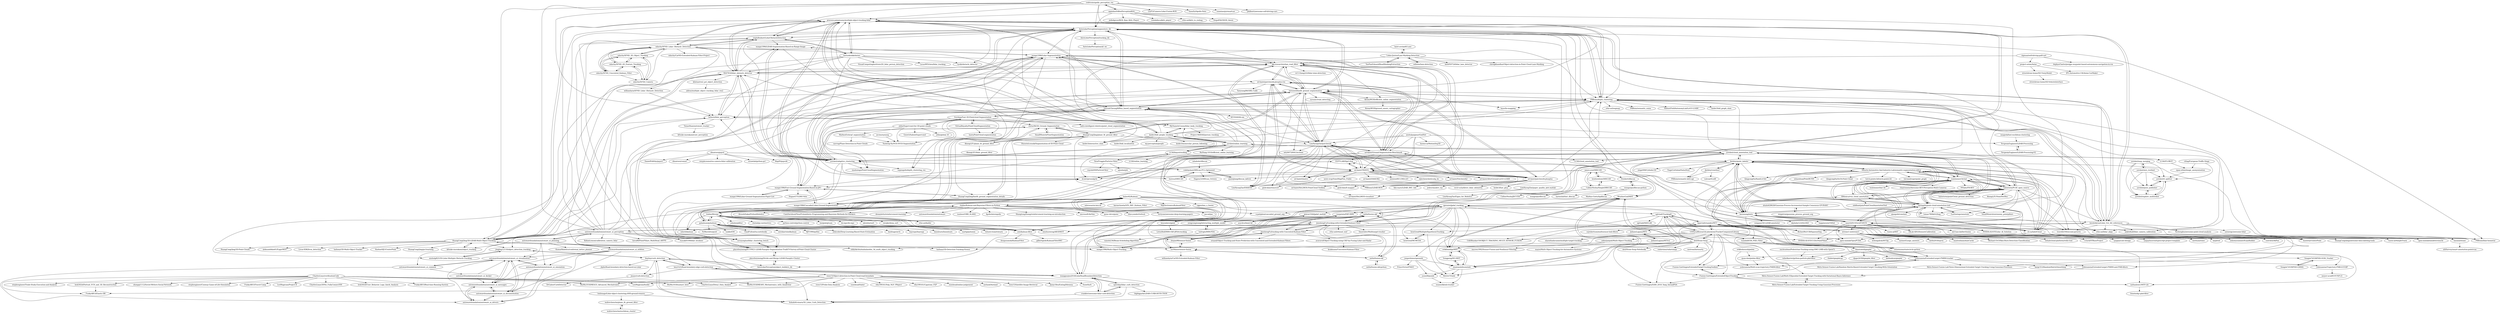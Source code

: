digraph G {
"cedricxie/apollo_perception_ros" -> "appinho/SARosPerceptionKitti"
"cedricxie/apollo_perception_ros" -> "LiuFG/Camera-Lidar-Fusion-ROS" ["e"=1]
"cedricxie/apollo_perception_ros" -> "praveen-palanisamy/multiple-object-tracking-lidar"
"cedricxie/apollo_perception_ros" -> "YannZyl/Apollo-Note" ["e"=1]
"cedricxie/apollo_perception_ros" -> "AutoLidarPerception/segmenters_lib"
"cedricxie/apollo_perception_ros" -> "enginBozkurt/LidarObstacleDetection"
"cedricxie/apollo_perception_ros" -> "autowarefoundation/autoware_ai_perception"
"cedricxie/apollo_perception_ros" -> "PRBonn/depth_clustering"
"cedricxie/apollo_perception_ros" -> "HuangCongQing/3D-LIDAR-Multi-Object-Tracking"
"cedricxie/apollo_perception_ros" -> "hehern/lidar_perception"
"cedricxie/apollo_perception_ros" -> "sunmiaozju/smartcar" ["e"=1]
"cedricxie/apollo_perception_ros" -> "philbort/awesome-self-driving-cars" ["e"=1]
"rlabbe/Kalman-and-Bayesian-Filters-in-Python" -> "rlabbe/filterpy"
"rlabbe/Kalman-and-Bayesian-Filters-in-Python" -> "AtsushiSakai/PythonRobotics" ["e"=1]
"rlabbe/Kalman-and-Bayesian-Filters-in-Python" -> "CamDavidsonPilon/Probabilistic-Programming-and-Bayesian-Methods-for-Hackers" ["e"=1]
"rlabbe/Kalman-and-Bayesian-Filters-in-Python" -> "dennybritz/reinforcement-learning" ["e"=1]
"rlabbe/Kalman-and-Bayesian-Filters-in-Python" -> "autowarefoundation/autoware" ["e"=1]
"rlabbe/Kalman-and-Bayesian-Filters-in-Python" -> "raulmur/ORB_SLAM2" ["e"=1]
"rlabbe/Kalman-and-Bayesian-Filters-in-Python" -> "ApolloAuto/apollo" ["e"=1]
"rlabbe/Kalman-and-Bayesian-Filters-in-Python" -> "ShangtongZhang/reinforcement-learning-an-introduction" ["e"=1]
"rlabbe/Kalman-and-Bayesian-Filters-in-Python" -> "microsoft/AirSim" ["e"=1]
"rlabbe/Kalman-and-Bayesian-Filters-in-Python" -> "pymc-devs/pymc" ["e"=1]
"rlabbe/Kalman-and-Bayesian-Filters-in-Python" -> "ethz-asl/kalibr" ["e"=1]
"rlabbe/Kalman-and-Bayesian-Filters-in-Python" -> "blue-yonder/tsfresh" ["e"=1]
"rlabbe/Kalman-and-Bayesian-Filters-in-Python" -> "terryum/awesome-deep-learning-papers" ["e"=1]
"rlabbe/Kalman-and-Bayesian-Filters-in-Python" -> "balzer82/Kalman"
"rlabbe/Kalman-and-Bayesian-Filters-in-Python" -> "jax-ml/jax" ["e"=1]
"Hitachi-Automotive-And-Industry-Lab/semantic-segmentation-editor" -> "jbehley/point_labeler"
"Hitachi-Automotive-And-Industry-Lab/semantic-segmentation-editor" -> "walzimmer/3d-bat"
"Hitachi-Automotive-And-Industry-Lab/semantic-segmentation-editor" -> "halostorm/PCAT_open_source"
"Hitachi-Automotive-And-Industry-Lab/semantic-segmentation-editor" -> "naurril/SUSTechPOINTS"
"Hitachi-Automotive-And-Industry-Lab/semantic-segmentation-editor" -> "springzfx/point-cloud-annotation-tool"
"Hitachi-Automotive-And-Industry-Lab/semantic-segmentation-editor" -> "QingyongHu/RandLA-Net" ["e"=1]
"Hitachi-Automotive-And-Industry-Lab/semantic-segmentation-editor" -> "open-mmlab/OpenPCDet" ["e"=1]
"Hitachi-Automotive-And-Industry-Lab/semantic-segmentation-editor" -> "sshaoshuai/PointRCNN" ["e"=1]
"Hitachi-Automotive-And-Industry-Lab/semantic-segmentation-editor" -> "QingyongHu/SoTA-Point-Cloud" ["e"=1]
"Hitachi-Automotive-And-Industry-Lab/semantic-segmentation-editor" -> "ch-sa/labelCloud"
"Hitachi-Automotive-And-Industry-Lab/semantic-segmentation-editor" -> "torch-points3d/torch-points3d" ["e"=1]
"Hitachi-Automotive-And-Industry-Lab/semantic-segmentation-editor" -> "PRBonn/lidar-bonnetal" ["e"=1]
"Hitachi-Automotive-And-Industry-Lab/semantic-segmentation-editor" -> "traveller59/second.pytorch" ["e"=1]
"Hitachi-Automotive-And-Industry-Lab/semantic-segmentation-editor" -> "bernwang/latte"
"Hitachi-Automotive-And-Industry-Lab/semantic-segmentation-editor" -> "loicland/superpoint_graph" ["e"=1]
"YuePanEdward/RoadMarkingExtraction" -> "Lukas-Justen/Lane-Marking-Detection"
"balzer82/Kalman" -> "rlabbe/filterpy"
"balzer82/Kalman" -> "mherb/kalman" ["e"=1]
"balzer82/Kalman" -> "karanchawla/GPS_IMU_Kalman_Filter" ["e"=1]
"balzer82/Kalman" -> "JunshengFu/tracking-with-Extended-Kalman-Filter"
"balzer82/Kalman" -> "pykalman/pykalman"
"balzer82/Kalman" -> "zziz/kalman-filter"
"balzer82/Kalman" -> "rlabbe/Kalman-and-Bayesian-Filters-in-Python"
"balzer82/Kalman" -> "TKJElectronics/KalmanFilter" ["e"=1]
"balzer82/Kalman" -> "cggos/imu_x_fusion" ["e"=1]
"balzer82/Kalman" -> "mithi/fusion-ukf"
"balzer82/Kalman" -> "xinshuoweng/AB3DMOT" ["e"=1]
"balzer82/Kalman" -> "ser94mor/sensor-fusion"
"balzer82/Kalman" -> "tomas789/kitti2bag" ["e"=1]
"balzer82/Kalman" -> "tianweiy/CenterPoint" ["e"=1]
"balzer82/Kalman" -> "mbrossar/ai-imu-dr" ["e"=1]
"kostaskonkk/datmo" -> "praveen-palanisamy/multiple-object-tracking-lidar"
"kostaskonkk/datmo" -> "VisualComputingInstitute/2D_lidar_person_detection" ["e"=1]
"kostaskonkk/datmo" -> "LucasWEIchen/lidar_tracking" ["e"=1]
"kostaskonkk/datmo" -> "tysik/obstacle_detector" ["e"=1]
"kostaskonkk/datmo" -> "enginBozkurt/LidarObstacleDetection"
"kostaskonkk/datmo" -> "hehern/lidar_perception"
"kostaskonkk/datmo" -> "VincentCheungM/Run_based_segmentation"
"kostaskonkk/datmo" -> "SS47816/lidar_obstacle_detector"
"kostaskonkk/datmo" -> "HuangCongQing/3D-LIDAR-Multi-Object-Tracking"
"kostaskonkk/datmo" -> "jkk-research/urban_road_filter"
"kostaskonkk/datmo" -> "yzrobot/adaptive_clustering"
"jbehley/voxelizer" -> "jbehley/point_labeler"
"jbehley/voxelizer" -> "PRBonn/semantic-kitti-api" ["e"=1]
"jbehley/voxelizer" -> "valeoai/SLidR" ["e"=1]
"walzimmer/3d-bat" -> "naurril/SUSTechPOINTS"
"walzimmer/3d-bat" -> "springzfx/point-cloud-annotation-tool"
"walzimmer/3d-bat" -> "bernwang/latte"
"walzimmer/3d-bat" -> "halostorm/PCAT_open_source"
"walzimmer/3d-bat" -> "Hitachi-Automotive-And-Industry-Lab/semantic-segmentation-editor"
"walzimmer/3d-bat" -> "ch-sa/labelCloud"
"walzimmer/3d-bat" -> "jbehley/point_labeler"
"walzimmer/3d-bat" -> "yzrobot/cloud_annotation_tool"
"walzimmer/3d-bat" -> "tianweiy/CenterPoint" ["e"=1]
"walzimmer/3d-bat" -> "NVIDIA-AI-IOT/Lidar_AI_Solution" ["e"=1]
"walzimmer/3d-bat" -> "walzimmer/bat-3d"
"walzimmer/3d-bat" -> "chaytonmin/Awesome-BEV-Perception-Multi-Cameras" ["e"=1]
"walzimmer/3d-bat" -> "xtreme1-io/xtreme1"
"walzimmer/3d-bat" -> "NVlabs/FB-BEV" ["e"=1]
"walzimmer/3d-bat" -> "mit-han-lab/bevfusion" ["e"=1]
"k0suke-murakami/object_tracking" -> "HuangCongQing/3D-LIDAR-Multi-Object-Tracking"
"LCAS/bayestracking" -> "NewProggie/Particle-Filter"
"LCAS/bayestracking" -> "LCAS/cloud_annotation_tool"
"LCAS/bayestracking" -> "koide3/hdl_people_tracking"
"LCAS/bayestracking" -> "LCAS/online_learning"
"LCAS/bayestracking" -> "WeatherGod/MHT"
"bowbowbow/DBSCAN" -> "james-yoo/DBSCAN"
"bowbowbow/DBSCAN" -> "CallmeNezha/SimpleDBSCAN"
"bowbowbow/DBSCAN" -> "WeatherGod/MHT"
"willshw/lane-detection" -> "Lukas-Justen/Lane-Marking-Detection"
"Lukas-Justen/Lane-Marking-Detection" -> "willshw/lane-detection"
"Lukas-Justen/Lane-Marking-Detection" -> "YuePanEdward/RoadMarkingExtraction"
"Lukas-Justen/Lane-Marking-Detection" -> "kaist-avelab/K-Lane"
"Lukas-Justen/Lane-Marking-Detection" -> "kwh950724/lidar_lane_detector"
"Lukas-Justen/Lane-Marking-Detection" -> "chiragkhandhar/Object-detection-in-Point-Cloud-Lane-Marking"
"Lukas-Justen/Lane-Marking-Detection" -> "jkk-research/urban_road_filter"
"rzou15/Object-detection-in-Point-Cloud-road-boundary" -> "aseland/Aseland"
"rzou15/Object-detection-in-Point-Cloud-road-boundary" -> "rzou15/Satellite-Image-Retrieval"
"rzou15/Object-detection-in-Point-Cloud-road-boundary" -> "Jianyi-Ren/EatingDilemma"
"rzou15/Object-detection-in-Point-Cloud-road-boundary" -> "SusieXu/lc"
"rzou15/Object-detection-in-Point-Cloud-road-boundary" -> "rzou15/Probe-Data-Analysis"
"rzou15/Object-detection-in-Point-Cloud-road-boundary" -> "sunshead/Sabor"
"rzou15/Object-detection-in-Point-Cloud-road-boundary" -> "ella199161/Yelp_NLP_PRoject"
"rzou15/Object-detection-in-Point-Cloud-road-boundary" -> "MuMu1018/ME495_Mechatronics_with_Quadrotor"
"rzou15/Object-detection-in-Point-Cloud-road-boundary" -> "ella199161/Capstone_P2P"
"rzou15/Object-detection-in-Point-Cloud-road-boundary" -> "MuMu1018/ME433_Advanced_Mechatronics"
"rzou15/Object-detection-in-Point-Cloud-road-boundary" -> "FunkyARUI/Elastic-DB"
"rzou15/Object-detection-in-Point-Cloud-road-boundary" -> "sunshead/online-judgement"
"rzou15/Object-detection-in-Point-Cloud-road-boundary" -> "LeoMagician/foodie"
"rzou15/Object-detection-in-Point-Cloud-road-boundary" -> "MuMu1018/sawyer_beer"
"rzou15/Object-detection-in-Point-Cloud-road-boundary" -> "CharlesLiuyx/Dota2_Data_Analyst"
"hey2525/Road-boundary-edge-curb-detection" -> "linyliny/curb_detection"
"hey2525/Road-boundary-edge-curb-detection" -> "SohaibAl-emara/3D_Lidar_Curb_Detection"
"hey2525/Road-boundary-edge-curb-detection" -> "wangguojun2018/LidarRoadBoundaryDetection"
"hey2525/Road-boundary-edge-curb-detection" -> "rzou15/Object-detection-in-Point-Cloud-road-boundary"
"hey2525/Road-boundary-edge-curb-detection" -> "jmaye/curb-detection"
"linyliny/curb_detection" -> "SohaibAl-emara/3D_Lidar_Curb_Detection"
"linyliny/curb_detection" -> "hey2525/Road-boundary-edge-curb-detection"
"linyliny/curb_detection" -> "wangguojun2018/LidarRoadBoundaryDetection"
"linyliny/curb_detection" -> "jmaye/curb-detection"
"linyliny/curb_detection" -> "jtpils/Road-boundary-detection-based-on-Lidar"
"linyliny/curb_detection" -> "crankler/awesome-lidar-curb-detection"
"linyliny/curb_detection" -> "jingjing12110/object_detection_tracking"
"sglvladi/TrackingX" -> "Agarciafernandez/MTT"
"sglvladi/TrackingX" -> "sglvladi/MATLAB"
"sglvladi/TrackingX" -> "Fusion-Goettingen/SAM_2018_Yang_linearJPDA"
"sglvladi/TrackingX" -> "USNavalResearchLaboratory/TrackerComponentLibrary"
"sglvladi/TrackingX" -> "Fusion-Goettingen/ExtendedObjectTracking"
"sglvladi/TrackingX" -> "tuandn8/GM_PHD_Filter"
"sglvladi/TrackingX" -> "UditBhaskar19/OBJECT_TRACKING_MULTI_SENSOR_FUSION"
"sglvladi/TrackingX" -> "erikliland/pyMHT"
"beedotkiran/Lidar_For_AD_references" -> "PRBonn/depth_clustering"
"beedotkiran/Lidar_For_AD_references" -> "AutoLidarPerception/segmenters_lib"
"beedotkiran/Lidar_For_AD_references" -> "VincentCheungM/Run_based_segmentation"
"beedotkiran/Lidar_For_AD_references" -> "PRBonn/lidar-bonnetal" ["e"=1]
"beedotkiran/Lidar_For_AD_references" -> "praveen-palanisamy/multiple-object-tracking-lidar"
"beedotkiran/Lidar_For_AD_references" -> "lorenwel/linefit_ground_segmentation"
"beedotkiran/Lidar_For_AD_references" -> "BichenWuUCB/SqueezeSeg" ["e"=1]
"beedotkiran/Lidar_For_AD_references" -> "ankitdhall/lidar_camera_calibration" ["e"=1]
"beedotkiran/Lidar_For_AD_references" -> "traveller59/second.pytorch" ["e"=1]
"beedotkiran/Lidar_For_AD_references" -> "szenergy/awesome-lidar" ["e"=1]
"beedotkiran/Lidar_For_AD_references" -> "autowarefoundation/autoware_ai_perception"
"beedotkiran/Lidar_For_AD_references" -> "xinshuoweng/AB3DMOT" ["e"=1]
"beedotkiran/Lidar_For_AD_references" -> "Yochengliu/awesome-point-cloud-analysis" ["e"=1]
"beedotkiran/Lidar_For_AD_references" -> "ethz-asl/lidar_align" ["e"=1]
"beedotkiran/Lidar_For_AD_references" -> "jbehley/point_labeler"
"jbehley/point_labeler" -> "PRBonn/semantic-kitti-api" ["e"=1]
"jbehley/point_labeler" -> "springzfx/point-cloud-annotation-tool"
"jbehley/point_labeler" -> "PRBonn/lidar-bonnetal" ["e"=1]
"jbehley/point_labeler" -> "Hitachi-Automotive-And-Industry-Lab/semantic-segmentation-editor"
"jbehley/point_labeler" -> "xinge008/Cylinder3D" ["e"=1]
"jbehley/point_labeler" -> "halostorm/PCAT_open_source"
"jbehley/point_labeler" -> "jbehley/voxelizer"
"jbehley/point_labeler" -> "walzimmer/3d-bat"
"jbehley/point_labeler" -> "bernwang/latte"
"jbehley/point_labeler" -> "PRBonn/depth_clustering"
"jbehley/point_labeler" -> "ch-sa/labelCloud"
"jbehley/point_labeler" -> "TiagoCortinhal/SalsaNext" ["e"=1]
"jbehley/point_labeler" -> "PRBonn/LiDAR-MOS" ["e"=1]
"jbehley/point_labeler" -> "yzrobot/cloud_annotation_tool"
"jbehley/point_labeler" -> "QingyongHu/RandLA-Net" ["e"=1]
"nathanlem1/MTF-Lib" -> "femelo/dg-cphd-filter"
"yblin/Supervoxel-for-3D-point-clouds" -> "fverdoja/Fast-3D-Pointcloud-Segmentation"
"yblin/Supervoxel-for-3D-point-clouds" -> "yblin/global_l0"
"yblin/Supervoxel-for-3D-point-clouds" -> "Yusheng-Xu/VGS-SVGS-Segmentation"
"yblin/Supervoxel-for-3D-point-clouds" -> "xiaohulugo/PointCloudSegmentation" ["e"=1]
"yblin/Supervoxel-for-3D-point-clouds" -> "MarkusEich/cpf_segmentation"
"yblin/Supervoxel-for-3D-point-clouds" -> "GeeeG/SalientSupervoxel"
"udacity/SFND_3D_Object_Tracking" -> "udacity/SFND_2D_Feature_Tracking"
"udacity/SFND_3D_Object_Tracking" -> "udacity/SFND_Unscented_Kalman_Filter"
"udacity/SFND_3D_Object_Tracking" -> "udacity/SFND_Lidar_Obstacle_Detection"
"udacity/SFND_3D_Object_Tracking" -> "udacity/SFND_Camera"
"appinho/SARosPerceptionKitti" -> "jediofgever/ROS_Raw_Kitti_Player" ["e"=1]
"appinho/SARosPerceptionKitti" -> "iralabdisco/kitti_player"
"appinho/SARosPerceptionKitti" -> "cedricxie/apollo_perception_ros"
"appinho/SARosPerceptionKitti" -> "ethz-asl/kitti_to_rosbag" ["e"=1]
"appinho/SARosPerceptionKitti" -> "praveen-palanisamy/multiple-object-tracking-lidar"
"appinho/SARosPerceptionKitti" -> "tomas789/kitti2bag" ["e"=1]
"appinho/SARosPerceptionKitti" -> "AutoLidarPerception/segmenters_lib"
"appinho/SARosPerceptionKitti" -> "fregu856/3DOD_thesis" ["e"=1]
"AbangLZU/plane_fit_ground_filter" -> "AbangLZU/lidar_ground_filter"
"AbangLZU/plane_fit_ground_filter" -> "HuangCongQing/plane_fit_ground_filter"
"Agarciafernandez/MTT" -> "yuhsuansia/Extended-target-PMBM-tracker"
"Agarciafernandez/MTT" -> "Metu-Sensor-Fusion-Lab/Three-Dimensional-Extended-Target-Tracking-Using-Gaussian-Processes"
"Agarciafernandez/MTT" -> "JulianoLagana/MT3"
"Agarciafernandez/MTT" -> "sglvladi/TrackingX"
"Agarciafernandez/MTT" -> "IzouGend/MultipleHypothesisTracking"
"Agarciafernandez/MTT" -> "yuhsuansia/Extended-target-PMBM-and-PMB-filters"
"Agarciafernandez/MTT" -> "USNavalResearchLaboratory/TrackerComponentLibrary"
"Agarciafernandez/MTT" -> "scjrobertson/multisensor-lmb-filters"
"Agarciafernandez/MTT" -> "kargr353/RandomMatrixSmoothing"
"Agarciafernandez/MTT" -> "zxiaomzxm/statecircle-python"
"udacity/SFND_Lidar_Obstacle_Detection" -> "udacity/SFND_3D_Object_Tracking"
"udacity/SFND_Lidar_Obstacle_Detection" -> "udacity/SFND_Unscented_Kalman_Filter"
"udacity/SFND_Lidar_Obstacle_Detection" -> "udacity/SFND_2D_Feature_Tracking"
"udacity/SFND_Lidar_Obstacle_Detection" -> "enginBozkurt/LidarObstacleDetection"
"udacity/SFND_Lidar_Obstacle_Detection" -> "udacity/SFND_Camera"
"udacity/SFND_Lidar_Obstacle_Detection" -> "praveen-palanisamy/multiple-object-tracking-lidar"
"udacity/SFND_Lidar_Obstacle_Detection" -> "AutoLidarPerception/segmenters_lib"
"udacity/SFND_Lidar_Obstacle_Detection" -> "williamhyin/SFND_Lidar_Obstacle_Detection"
"udacity/SFND_Lidar_Obstacle_Detection" -> "zhujun98/sensor-fusion"
"udacity/SFND_Lidar_Obstacle_Detection" -> "PRBonn/depth_clustering"
"udacity/SFND_Lidar_Obstacle_Detection" -> "SS47816/lidar_obstacle_detector"
"udacity/SFND_Lidar_Obstacle_Detection" -> "udacity/CarND-Extended-Kalman-Filter-Project" ["e"=1]
"lonlonago/Lidar-object-clustering-AND-ground-remove" -> "walterchenchn/plane_fit_ground_filter"
"lonlonago/Lidar-object-clustering-AND-ground-remove" -> "SohaibAl-emara/3D_Lidar_Curb_Detection"
"springzfx/point-cloud-annotation-tool" -> "yzrobot/cloud_annotation_tool"
"springzfx/point-cloud-annotation-tool" -> "halostorm/PCAT_open_source"
"springzfx/point-cloud-annotation-tool" -> "jbehley/point_labeler"
"springzfx/point-cloud-annotation-tool" -> "walzimmer/3d-bat"
"springzfx/point-cloud-annotation-tool" -> "ch-sa/labelCloud"
"springzfx/point-cloud-annotation-tool" -> "bernwang/latte"
"springzfx/point-cloud-annotation-tool" -> "Earthwings/annotate"
"springzfx/point-cloud-annotation-tool" -> "Hitachi-Automotive-And-Industry-Lab/semantic-segmentation-editor"
"springzfx/point-cloud-annotation-tool" -> "naurril/SUSTechPOINTS"
"springzfx/point-cloud-annotation-tool" -> "RMonica/rviz_cloud_annotation"
"springzfx/point-cloud-annotation-tool" -> "qianguih/voxelnet" ["e"=1]
"springzfx/point-cloud-annotation-tool" -> "SmallMunich/nutonomy_pointpillars" ["e"=1]
"springzfx/point-cloud-annotation-tool" -> "tomas789/kitti2bag" ["e"=1]
"springzfx/point-cloud-annotation-tool" -> "AutoLidarPerception/segmenters_lib"
"springzfx/point-cloud-annotation-tool" -> "VincentCheungM/Run_based_segmentation"
"udacity/SFND_2D_Feature_Tracking" -> "udacity/SFND_Unscented_Kalman_Filter"
"udacity/SFND_2D_Feature_Tracking" -> "udacity/SFND_3D_Object_Tracking"
"udacity/SFND_2D_Feature_Tracking" -> "udacity/SFND_Camera"
"udacity/SFND_2D_Feature_Tracking" -> "udacity/SFND_Lidar_Obstacle_Detection"
"VincentCheungM/Run_based_segmentation" -> "lorenwel/linefit_ground_segmentation"
"VincentCheungM/Run_based_segmentation" -> "PRBonn/depth_clustering"
"VincentCheungM/Run_based_segmentation" -> "AutoLidarPerception/segmenters_lib"
"VincentCheungM/Run_based_segmentation" -> "beedotkiran/Lidar_For_AD_references"
"VincentCheungM/Run_based_segmentation" -> "LimHyungTae/patchwork"
"VincentCheungM/Run_based_segmentation" -> "wangx1996/Lidar-Segementation"
"VincentCheungM/Run_based_segmentation" -> "yzrobot/adaptive_clustering"
"VincentCheungM/Run_based_segmentation" -> "placeforyiming/ICCVW21-LiDAR-Panoptic-Segmentation-TradiCV-Survey-of-Point-Cloud-Cluster"
"VincentCheungM/Run_based_segmentation" -> "ethz-asl/lidar_align" ["e"=1]
"VincentCheungM/Run_based_segmentation" -> "fverdoja/Fast-3D-Pointcloud-Segmentation"
"VincentCheungM/Run_based_segmentation" -> "praveen-palanisamy/multiple-object-tracking-lidar"
"VincentCheungM/Run_based_segmentation" -> "LimHyungTae/ERASOR" ["e"=1]
"VincentCheungM/Run_based_segmentation" -> "KIT-ISAS/lili-om" ["e"=1]
"VincentCheungM/Run_based_segmentation" -> "supengufo/depth_clustering_ros"
"VincentCheungM/Run_based_segmentation" -> "hehern/lidar_perception"
"AutoLidarPerception/segmenters_lib" -> "lorenwel/linefit_ground_segmentation"
"AutoLidarPerception/segmenters_lib" -> "PRBonn/depth_clustering"
"AutoLidarPerception/segmenters_lib" -> "VincentCheungM/Run_based_segmentation"
"AutoLidarPerception/segmenters_lib" -> "beedotkiran/Lidar_For_AD_references"
"AutoLidarPerception/segmenters_lib" -> "AutoLidarPerception/tracking_lib"
"AutoLidarPerception/segmenters_lib" -> "praveen-palanisamy/multiple-object-tracking-lidar"
"AutoLidarPerception/segmenters_lib" -> "yzrobot/adaptive_clustering"
"AutoLidarPerception/segmenters_lib" -> "wangx1996/Lidar-Segementation"
"AutoLidarPerception/segmenters_lib" -> "BichenWuUCB/SqueezeSeg" ["e"=1]
"AutoLidarPerception/segmenters_lib" -> "placeforyiming/ICCVW21-LiDAR-Panoptic-Segmentation-TradiCV-Survey-of-Point-Cloud-Cluster"
"AutoLidarPerception/segmenters_lib" -> "AutoLidarPerception/object_builders_lib"
"AutoLidarPerception/segmenters_lib" -> "koide3/interactive_slam" ["e"=1]
"AutoLidarPerception/segmenters_lib" -> "PRBonn/lidar-bonnetal" ["e"=1]
"AutoLidarPerception/segmenters_lib" -> "jkk-research/urban_road_filter"
"AutoLidarPerception/segmenters_lib" -> "enginBozkurt/LidarObstacleDetection"
"james-yoo/DBSCAN" -> "CallmeNezha/SimpleDBSCAN"
"james-yoo/DBSCAN" -> "bowbowbow/DBSCAN"
"james-yoo/DBSCAN" -> "buresu/DBSCAN"
"james-yoo/DBSCAN" -> "Eleobert/dbscan"
"james-yoo/DBSCAN" -> "JaminJiang/dbscan_kdtree"
"jonperdomo/openmht" -> "yoon28/pymht"
"jonperdomo/openmht" -> "PrinceVictor/PMHT"
"jonperdomo/openmht" -> "MetricCV/mht"
"jonperdomo/openmht" -> "jonatanolofsson/mht"
"yuhsuansia/Extended-target-PMBM-tracker" -> "Agarciafernandez/MTT"
"yuhsuansia/Extended-target-PMBM-tracker" -> "Metu-Sensor-Fusion-Lab/Three-Dimensional-Extended-Target-Tracking-Using-Gaussian-Processes"
"yuhsuansia/Extended-target-PMBM-tracker" -> "yuhsuansia/Extended-target-PMBM-and-PMB-filters"
"yuhsuansia/Extended-target-PMBM-tracker" -> "Metu-Sensor-Fusion-Lab/Random-Matrix-Based-Extended-Target-Tracking-With-Orientation"
"yuhsuansia/Extended-target-PMBM-tracker" -> "kargr353/RandomMatrixSmoothing"
"yuhsuansia/Extended-target-PMBM-tracker" -> "yuhsuansia/Trajectory-PMB-EOT-BP"
"yuhsuansia/Extended-target-PMBM-tracker" -> "Fusion-Goettingen/ExtendedTargetTrackingToolbox"
"yuhsuansia/Extended-target-PMBM-tracker" -> "yuhsuansia/Multi-scan-trajectory-PMBM-filter"
"codebydant/DBScan-PCL-Optimized" -> "JaminJiang/dbscan_kdtree"
"codebydant/DBScan-PCL-Optimized" -> "buresu/DBSCAN"
"codebydant/DBScan-PCL-Optimized" -> "Hagen23/DBScan_Octrees"
"codebydant/DBScan-PCL-Optimized" -> "yzrobot/adaptive_clustering"
"zziz/kalman-filter" -> "dougszumski/KalmanFilter"
"zziz/kalman-filter" -> "balzer82/Kalman"
"zziz/kalman-filter" -> "rlabbe/filterpy"
"zziz/kalman-filter" -> "gilbertgede/KalmanFilterIMU" ["e"=1]
"zziz/kalman-filter" -> "pykalman/pykalman"
"koide3/hdl_people_tracking" -> "MyNameIsCosmo/lidar_body_tracking"
"koide3/hdl_people_tracking" -> "praveen-palanisamy/multiple-object-tracking-lidar"
"koide3/hdl_people_tracking" -> "yzrobot/online_learning"
"koide3/hdl_people_tracking" -> "koide3/hdl_localization" ["e"=1]
"koide3/hdl_people_tracking" -> "LCAS/bayestracking"
"koide3/hdl_people_tracking" -> "PRBonn/depth_clustering"
"koide3/hdl_people_tracking" -> "SS47816/lidar_obstacle_detector"
"koide3/hdl_people_tracking" -> "wg-perception/people" ["e"=1]
"koide3/hdl_people_tracking" -> "koide3/interactive_slam" ["e"=1]
"koide3/hdl_people_tracking" -> "koide3/monocular_person_following" ["e"=1]
"koide3/hdl_people_tracking" -> "AutoLidarPerception/segmenters_lib"
"koide3/hdl_people_tracking" -> "VincentCheungM/Run_based_segmentation"
"bernwang/latte" -> "walzimmer/3d-bat"
"bernwang/latte" -> "halostorm/PCAT_open_source"
"bernwang/latte" -> "yzrobot/cloud_annotation_tool"
"bernwang/latte" -> "springzfx/point-cloud-annotation-tool"
"bernwang/latte" -> "naurril/SUSTechPOINTS"
"bernwang/latte" -> "jbehley/point_labeler"
"bernwang/latte" -> "songanz/3D-LiDAR-annotator"
"bernwang/latte" -> "RMonica/rviz_cloud_annotation"
"bernwang/latte" -> "PRBonn/lidar-bonnetal" ["e"=1]
"bernwang/latte" -> "AutoLidarPerception/segmenters_lib"
"bernwang/latte" -> "beedotkiran/Lidar_For_AD_references"
"bernwang/latte" -> "BichenWuUCB/SqueezeSeg" ["e"=1]
"bernwang/latte" -> "skyhehe123/SA-SSD" ["e"=1]
"bernwang/latte" -> "traveller59/second.pytorch" ["e"=1]
"bernwang/latte" -> "happinesslz/TANet" ["e"=1]
"ser94mor/sensor-fusion" -> "zhujun98/sensor-fusion"
"ser94mor/sensor-fusion" -> "mithi/fusion-ukf"
"ser94mor/sensor-fusion" -> "mithi/fusion-ekf"
"ser94mor/sensor-fusion" -> "williamhyin/CarND-Extended-Kalman-Filter"
"hasanari/sane" -> "ziliHarvey/smart-annotation-pointrcnn"
"yzrobot/adaptive_clustering" -> "yzrobot/online_learning"
"yzrobot/adaptive_clustering" -> "PRBonn/depth_clustering"
"yzrobot/adaptive_clustering" -> "AutoLidarPerception/segmenters_lib"
"yzrobot/adaptive_clustering" -> "wangx1996/Lidar-Segementation"
"yzrobot/adaptive_clustering" -> "supengufo/depth_clustering_ros"
"yzrobot/adaptive_clustering" -> "praveen-palanisamy/multiple-object-tracking-lidar"
"yzrobot/adaptive_clustering" -> "codebydant/DBScan-PCL-Optimized"
"yzrobot/adaptive_clustering" -> "hehern/lidar_perception"
"yzrobot/adaptive_clustering" -> "lorenwel/linefit_ground_segmentation"
"yzrobot/adaptive_clustering" -> "VincentCheungM/Run_based_segmentation"
"yzrobot/adaptive_clustering" -> "cavayangtao/lidar_clustering_bench"
"yzrobot/adaptive_clustering" -> "xiaohulugo/PointCloudSegmentation" ["e"=1]
"yzrobot/adaptive_clustering" -> "SS47816/lidar_obstacle_detector"
"yzrobot/adaptive_clustering" -> "buresu/DBSCAN"
"yzrobot/adaptive_clustering" -> "placeforyiming/ICCVW21-LiDAR-Panoptic-Segmentation-TradiCV-Survey-of-Point-Cloud-Cluster"
"halostorm/PCAT_open_source" -> "springzfx/point-cloud-annotation-tool"
"halostorm/PCAT_open_source" -> "RMonica/rviz_cloud_annotation"
"halostorm/PCAT_open_source" -> "yzrobot/cloud_annotation_tool"
"halostorm/PCAT_open_source" -> "jbehley/point_labeler"
"halostorm/PCAT_open_source" -> "bernwang/latte"
"halostorm/PCAT_open_source" -> "walzimmer/3d-bat"
"halostorm/PCAT_open_source" -> "Hitachi-Automotive-And-Industry-Lab/semantic-segmentation-editor"
"halostorm/PCAT_open_source" -> "SmallMunich/nutonomy_pointpillars" ["e"=1]
"halostorm/PCAT_open_source" -> "PRBonn/depth_clustering"
"halostorm/PCAT_open_source" -> "naurril/SUSTechPOINTS"
"halostorm/PCAT_open_source" -> "traveller59/second.pytorch" ["e"=1]
"halostorm/PCAT_open_source" -> "halostorm/pointCloud_ground_detection"
"halostorm/PCAT_open_source" -> "beedotkiran/Lidar_For_AD_references"
"halostorm/PCAT_open_source" -> "AbangLZU/VoxelNetRos" ["e"=1]
"halostorm/PCAT_open_source" -> "Earthwings/annotate"
"fverdoja/Fast-3D-Pointcloud-Segmentation" -> "xiaohulugo/PointCloudSegmentation" ["e"=1]
"fverdoja/Fast-3D-Pointcloud-Segmentation" -> "aalto-intelligent-robotics/point_cloud_segmentation"
"fverdoja/Fast-3D-Pointcloud-Segmentation" -> "yblin/Supervoxel-for-3D-point-clouds"
"fverdoja/Fast-3D-Pointcloud-Segmentation" -> "luoru/PointCloud-segmentation"
"fverdoja/Fast-3D-Pointcloud-Segmentation" -> "VirtualRoyalty/PointCloudSegmentation"
"fverdoja/Fast-3D-Pointcloud-Segmentation" -> "VincentCheungM/Run_based_segmentation"
"fverdoja/Fast-3D-Pointcloud-Segmentation" -> "supengufo/depth_clustering_ros"
"fverdoja/Fast-3D-Pointcloud-Segmentation" -> "chrise96/3D_Ground_Segmentation"
"fverdoja/Fast-3D-Pointcloud-Segmentation" -> "Yusheng-Xu/VGS-SVGS-Segmentation"
"fverdoja/Fast-3D-Pointcloud-Segmentation" -> "wangx1996/Lidar-Segementation"
"CharlesLiuyx/verificationCode" -> "zhongqi1112/Soviet-Writers-Social-Network"
"CharlesLiuyx/verificationCode" -> "stephengineer/Conway-Game-of-Life-Simulation"
"CharlesLiuyx/verificationCode" -> "FunkyARUI/Elastic-DB"
"CharlesLiuyx/verificationCode" -> "LeoMagician/foodie"
"CharlesLiuyx/verificationCode" -> "MuMu1018/ME495_Mechatronics_with_Quadrotor"
"CharlesLiuyx/verificationCode" -> "FunkyARUI/Travel-Camp"
"CharlesLiuyx/verificationCode" -> "MuMu1018/ME433_Advanced_Mechatronics"
"CharlesLiuyx/verificationCode" -> "LeoMagician/Project-X"
"CharlesLiuyx/verificationCode" -> "MuMu1018/sawyer_beer"
"CharlesLiuyx/verificationCode" -> "leoli3024/Portrait_FCN_and_3D_Reconstruction"
"CharlesLiuyx/verificationCode" -> "CharlesLiuyx/Dota2_Data_Analyst"
"CharlesLiuyx/verificationCode" -> "CharlesLiuyx/3DVis_FullyConnectNN"
"CharlesLiuyx/verificationCode" -> "leoli3024/User_Behavior_Logs_Quick_Analysis"
"CharlesLiuyx/verificationCode" -> "FunkyARUI/Real-time-Running-System"
"CharlesLiuyx/verificationCode" -> "stephengineer/Trade-Study-Execution-and-Analysis"
"yzrobot/online_learning" -> "yzrobot/adaptive_clustering"
"yzrobot/online_learning" -> "koide3/hdl_people_tracking"
"yzrobot/online_learning" -> "MyNameIsCosmo/lidar_body_tracking"
"yzrobot/online_learning" -> "LCAS/FLOBOT"
"yzrobot/online_learning" -> "yzrobot/cloud_annotation_tool"
"yzrobot/online_learning" -> "LCAS/bayestracking"
"yzrobot/online_learning" -> "praveen-palanisamy/multiple-object-tracking-lidar"
"yzrobot/online_learning" -> "AutoLidarPerception/segmenters_lib"
"yzrobot/online_learning" -> "hehern/lidar_perception"
"yzrobot/online_learning" -> "RuiYang-1010/efficient_online_learning"
"AutoLidarPerception/object_builders_lib" -> "placeforyiming/Divide-and-Merge-LiDAR-Panoptic-Cluster"
"sigmaai/self-driving-golf-cart" -> "jkk-research/urban_road_filter"
"sigmaai/self-driving-golf-cart" -> "project-aslan/Aslan"
"sigmaai/self-driving-golf-cart" -> "ArghyaChatterjee/gps-waypoint-based-autonomous-navigation-in-ros" ["e"=1]
"erikbohnsack/pmbm" -> "quan-dao/pmbm-filter"
"erikbohnsack/pmbm" -> "yuhsuansia/Multi-scan-trajectory-PMBM-filter"
"leoli3024/Portrait_FCN_and_3D_Reconstruction" -> "FunkyARUI/Elastic-DB"
"alualu628628/Gaussian-Process-Incremental-Sample-Consensus-GP-INASC" -> "wegatron/gaussian_process_ground_seg"
"alualu628628/Gaussian-Process-Incremental-Sample-Consensus-GP-INASC" -> "n-patiphon/cascaded_ground_seg"
"Fusion-Goettingen/ExtendedTargetTrackingToolbox" -> "Fusion-Goettingen/ExtendedObjectTracking"
"RMonica/rviz_cloud_annotation" -> "yzrobot/cloud_annotation_tool"
"RMonica/rviz_cloud_annotation" -> "halostorm/PCAT_open_source"
"RMonica/rviz_cloud_annotation" -> "springzfx/point-cloud-annotation-tool"
"RMonica/rviz_cloud_annotation" -> "bernwang/latte"
"RMonica/rviz_cloud_annotation" -> "siddhantjain/PointCloudAnnotationTool"
"walterchenchn/plane_fit_ground_filter" -> "walterchenchn/euclidean_cluster"
"walterchenchn/euclidean_cluster" -> "walterchenchn/plane_fit_ground_filter"
"yoon28/pymht" -> "osannolik/mh-tracker"
"AutoLidarPerception/tracking_lib" -> "AutoLidarPerception/all_ws"
"streetdrone-home/SD-TwizyModel" -> "streetdrone-home/SD-VehicleInterface"
"citlag/European-Traffic-Sings" -> "epan-utbm/image_anonymization"
"citlag/European-Traffic-Sings" -> "yzrobot/tf_splitter"
"udacity/SFND_Unscented_Kalman_Filter" -> "udacity/SFND_2D_Feature_Tracking"
"udacity/SFND_Unscented_Kalman_Filter" -> "udacity/SFND_3D_Object_Tracking"
"udacity/SFND_Unscented_Kalman_Filter" -> "udacity/SFND_Lidar_Obstacle_Detection"
"udacity/SFND_Unscented_Kalman_Filter" -> "udacity/SFND_Camera"
"platon3344/jpdaf_matlab" -> "beyondave/jpdaf"
"rlabbe/filterpy" -> "rlabbe/Kalman-and-Bayesian-Filters-in-Python"
"rlabbe/filterpy" -> "pykalman/pykalman"
"rlabbe/filterpy" -> "balzer82/Kalman"
"rlabbe/filterpy" -> "mherb/kalman" ["e"=1]
"rlabbe/filterpy" -> "abewley/sort" ["e"=1]
"rlabbe/filterpy" -> "nwojke/deep_sort" ["e"=1]
"rlabbe/filterpy" -> "johnhw/pfilter" ["e"=1]
"rlabbe/filterpy" -> "ethz-asl/kalibr" ["e"=1]
"rlabbe/filterpy" -> "cheind/py-motmetrics" ["e"=1]
"rlabbe/filterpy" -> "python-control/python-control" ["e"=1]
"rlabbe/filterpy" -> "borglab/gtsam" ["e"=1]
"rlabbe/filterpy" -> "do-mpc/do-mpc" ["e"=1]
"rlabbe/filterpy" -> "JunshengFu/tracking-with-Extended-Kalman-Filter"
"rlabbe/filterpy" -> "zziz/kalman-filter"
"rlabbe/filterpy" -> "xinshuoweng/AB3DMOT" ["e"=1]
"hehern/lidar_perception" -> "TixiaoShan/autoware_tracker"
"hehern/lidar_perception" -> "jingjing12110/object_detection_tracking"
"hehern/lidar_perception" -> "SS47816/lidar_obstacle_detector"
"hehern/lidar_perception" -> "MyNameIsCosmo/lidar_body_tracking"
"wangx1996/Lidar-Segementation" -> "placeforyiming/ICCVW21-LiDAR-Panoptic-Segmentation-TradiCV-Survey-of-Point-Cloud-Cluster"
"wangx1996/Lidar-Segementation" -> "wangx1996/LIDAR-Segmentation-Based-on-Range-Image"
"wangx1996/Lidar-Segementation" -> "LimHyungTae/patchwork"
"wangx1996/Lidar-Segementation" -> "url-kaist/Ground-Segmentation-Benchmark"
"wangx1996/Lidar-Segementation" -> "wangx1996/Cascaded-Lidar-Ground-Segmentation"
"wangx1996/Lidar-Segementation" -> "yzrobot/adaptive_clustering"
"wangx1996/Lidar-Segementation" -> "url-kaist/TRAVEL"
"wangx1996/Lidar-Segementation" -> "PRBonn/LiDAR-MOS" ["e"=1]
"wangx1996/Lidar-Segementation" -> "dcmlr/groundgrid"
"wangx1996/Lidar-Segementation" -> "lorenwel/linefit_ground_segmentation"
"wangx1996/Lidar-Segementation" -> "wangx1996/Fast-Ground-Segmentation-Based-on-JPC"
"wangx1996/Lidar-Segementation" -> "jkk-research/urban_road_filter"
"JaminJiang/dbscan_kdtree" -> "codebydant/DBScan-PCL-Optimized"
"autowarefoundation/autoware_ai_perception" -> "autowarefoundation/autoware_ai_planning"
"autowarefoundation/autoware_ai_perception" -> "hova88/PointPillars_MultiHead_40FPS" ["e"=1]
"autowarefoundation/autoware_ai_perception" -> "praveen-palanisamy/multiple-object-tracking-lidar"
"autowarefoundation/autoware_ai_perception" -> "rsasaki0109/lidar_localizer" ["e"=1]
"autowarefoundation/autoware_ai_perception" -> "XidianLemon/calibration_camera_lidar" ["e"=1]
"autowarefoundation/autoware_ai_perception" -> "beedotkiran/Lidar_For_AD_references"
"autowarefoundation/autoware_ai_perception" -> "NVIDIA-AI-IOT/CUDA-PointPillars" ["e"=1]
"autowarefoundation/autoware_ai_perception" -> "lorenwel/linefit_ground_segmentation"
"autowarefoundation/autoware_ai_perception" -> "autowarefoundation/autoware_ai_utilities"
"autowarefoundation/autoware_ai_perception" -> "jkk-research/urban_road_filter"
"autowarefoundation/autoware_ai_perception" -> "PRBonn/depth_clustering"
"autowarefoundation/autoware_ai_perception" -> "cavayangtao/lidar_clustering_bench"
"autowarefoundation/autoware_ai_perception" -> "AutoLidarPerception/segmenters_lib"
"autowarefoundation/autoware_ai_perception" -> "enginBozkurt/LidarObstacleDetection"
"autowarefoundation/autoware_ai_perception" -> "HuangCongQing/3D-LIDAR-Multi-Object-Tracking"
"anshulpaigwar/GndNet" -> "url-kaist/TRAVEL"
"anshulpaigwar/GndNet" -> "LimHyungTae/patchwork"
"anshulpaigwar/GndNet" -> "url-kaist/Ground-Segmentation-Benchmark"
"anshulpaigwar/GndNet" -> "YevgeniyEngineer/LiDAR-Processing"
"anshulpaigwar/GndNet" -> "wangx1996/Cascaded-Lidar-Ground-Segmentation"
"anshulpaigwar/GndNet" -> "dcmlr/groundgrid"
"anshulpaigwar/GndNet" -> "haomo-ai/MotionSeg3D" ["e"=1]
"Earthwings/annotate" -> "springzfx/point-cloud-annotation-tool"
"klintan/ros2_pcl_object_detection" -> "aldras/multiple_object_tracking_lidar_ros2"
"TixiaoShan/autoware_tracker" -> "k0suke-murakami/core_perception"
"enginBozkurt/LidarObstacleDetection" -> "praveen-palanisamy/multiple-object-tracking-lidar"
"enginBozkurt/LidarObstacleDetection" -> "wangguojun2018/LidarRoadBoundaryDetection"
"enginBozkurt/LidarObstacleDetection" -> "udacity/SFND_Lidar_Obstacle_Detection"
"enginBozkurt/LidarObstacleDetection" -> "SS47816/lidar_obstacle_detector"
"enginBozkurt/LidarObstacleDetection" -> "AutoLidarPerception/segmenters_lib"
"enginBozkurt/LidarObstacleDetection" -> "wangx1996/LIDAR-Segmentation-Based-on-Range-Image"
"enginBozkurt/LidarObstacleDetection" -> "kostaskonkk/datmo"
"williamhyin/SFND_Lidar_Obstacle_Detection" -> "hehern/lidar_perception"
"SohaibAl-emara/3D_Lidar_Curb_Detection" -> "linyliny/curb_detection"
"naurril/SUSTechPOINTS" -> "walzimmer/3d-bat"
"naurril/SUSTechPOINTS" -> "ch-sa/labelCloud"
"naurril/SUSTechPOINTS" -> "NVIDIA-AI-IOT/Lidar_AI_Solution" ["e"=1]
"naurril/SUSTechPOINTS" -> "tianweiy/CenterPoint" ["e"=1]
"naurril/SUSTechPOINTS" -> "NVIDIA-AI-IOT/CUDA-PointPillars" ["e"=1]
"naurril/SUSTechPOINTS" -> "bernwang/latte"
"naurril/SUSTechPOINTS" -> "Hitachi-Automotive-And-Industry-Lab/semantic-segmentation-editor"
"naurril/SUSTechPOINTS" -> "tusen-ai/SST" ["e"=1]
"naurril/SUSTechPOINTS" -> "xtreme1-io/xtreme1"
"naurril/SUSTechPOINTS" -> "springzfx/point-cloud-annotation-tool"
"naurril/SUSTechPOINTS" -> "open-mmlab/OpenPCDet" ["e"=1]
"naurril/SUSTechPOINTS" -> "mit-han-lab/bevfusion" ["e"=1]
"naurril/SUSTechPOINTS" -> "PJLab-ADG/SensorsCalibration" ["e"=1]
"naurril/SUSTechPOINTS" -> "jbehley/point_labeler"
"naurril/SUSTechPOINTS" -> "halostorm/PCAT_open_source"
"autowarefoundation/autoware_ai_common" -> "autowarefoundation/autoware_ai_visualization"
"autowarefoundation/autoware_ai_common" -> "autowarefoundation/autoware_ai_drivers"
"autowarefoundation/autoware_ai_common" -> "autowarefoundation/autoware_ai_docker"
"autowarefoundation/autoware_ai_visualization" -> "autowarefoundation/autoware_ai_messages"
"autowarefoundation/autoware_ai_visualization" -> "autowarefoundation/autoware_ai_simulation"
"autowarefoundation/autoware_ai_visualization" -> "autowarefoundation/autoware_ai_drivers"
"autowarefoundation/autoware_ai_visualization" -> "autowarefoundation/autoware_ai_common"
"autowarefoundation/autoware_ai_visualization" -> "autowarefoundation/autoware_ai_documentation"
"autowarefoundation/autoware_ai_simulation" -> "autowarefoundation/autoware_ai_visualization"
"autowarefoundation/autoware_ai_simulation" -> "autowarefoundation/autoware_ai_messages"
"autowarefoundation/autoware_ai_simulation" -> "autowarefoundation/autoware_ai_drivers"
"autowarefoundation/autoware_ai_simulation" -> "autowarefoundation/autoware_ai_documentation"
"autowarefoundation/autoware_ai_planning" -> "autowarefoundation/autoware_ai_common"
"autowarefoundation/autoware_ai_planning" -> "autowarefoundation/autoware_ai_perception"
"autowarefoundation/autoware_ai_planning" -> "autowarefoundation/autoware_ai_utilities"
"autowarefoundation/autoware_ai_planning" -> "autowarefoundation/autoware_ai_simulation"
"autowarefoundation/autoware_ai_planning" -> "KumarRobotics/conformal_lattice_planner" ["e"=1]
"autowarefoundation/autoware_ai_planning" -> "autowarefoundation/autoware_ai_visualization"
"wangguojun2018/LidarRoadBoundaryDetection" -> "speedzjy/lidar_curb_detection"
"wangguojun2018/LidarRoadBoundaryDetection" -> "linyliny/curb_detection"
"wangguojun2018/LidarRoadBoundaryDetection" -> "hey2525/Road-boundary-edge-curb-detection"
"wangguojun2018/LidarRoadBoundaryDetection" -> "crankler/awesome-lidar-curb-detection"
"wangguojun2018/LidarRoadBoundaryDetection" -> "jkk-research/urban_road_filter"
"wangguojun2018/LidarRoadBoundaryDetection" -> "SohaibAl-emara/3D_Lidar_Curb_Detection"
"autowarefoundation/autoware_ai_documentation" -> "autowarefoundation/autoware_ai_messages"
"autowarefoundation/autoware_ai_documentation" -> "autowarefoundation/autoware_ai_drivers"
"autowarefoundation/autoware_ai_documentation" -> "autowarefoundation/autoware_ai_visualization"
"project-aslan/Aslan" -> "streetdrone-home/SD-TwizyModel"
"project-aslan/Aslan" -> "IPG-Automotive-UK/Aslan-CarMaker"
"udacity/SFND_Camera" -> "udacity/SFND_3D_Object_Tracking"
"udacity/SFND_Camera" -> "udacity/SFND_2D_Feature_Tracking"
"ankurjainjob/Multi-Object-Tracking" -> "mayio/Multi-Object-Tracking-for-Automotive-Systems"
"ankurjainjob/Multi-Object-Tracking" -> "macwu1992/Sensor-Fusion-and-Nonlinear-Filtering"
"SonginCV/GMPHD-OGM_Tracker" -> "SonginCV/GMPHD-GMMA"
"IzouGend/MultipleHypothesisTracking" -> "IzouGend/MCMCDA"
"IzouGend/MultipleHypothesisTracking" -> "MetricCV/mht"
"IzouGend/MCMCDA" -> "IzouGend/MultipleHypothesisTracking"
"anshulg825/3D-Lidar-Multiple-Obstacle-Tracking" -> "jingjing12110/object_detection_tracking"
"SmallMunich/FloorSegmentation" -> "chrise96/3D_Ground_Segmentation"
"acyclics/ImmUkf" -> "xuepeixin/EKF-IMM"
"xuepeixin/EKF-IMM" -> "acyclics/ImmUkf"
"xuepeixin/EKF-IMM" -> "yongcongwang/interacting_multiple_model"
"quan-dao/pmbm-filter" -> "yuhsuansia/Multi-scan-trajectory-PMBM-filter"
"wegatron/gaussian_process_ground_seg" -> "alualu628628/Gaussian-Process-Incremental-Sample-Consensus-GP-INASC"
"autowarefoundation/autoware_ai_utilities" -> "autowarefoundation/autoware_ai_drivers"
"autowarefoundation/autoware_ai_utilities" -> "autowarefoundation/autoware_ai_messages"
"autowarefoundation/autoware_ai_utilities" -> "autowarefoundation/autoware_ai_documentation"
"autowarefoundation/autoware_ai_utilities" -> "autowarefoundation/autoware_ai_visualization"
"autowarefoundation/autoware_ai_utilities" -> "autowarefoundation/autoware_ai_simulation"
"VirtualRoyalty/PointCloudSegmentation" -> "luoru/PointCloud-segmentation"
"VirtualRoyalty/PointCloudSegmentation" -> "fverdoja/Fast-3D-Pointcloud-Segmentation"
"jingjing12110/object_detection_tracking" -> "anshulg825/3D-Lidar-Multiple-Obstacle-Tracking"
"jingjing12110/object_detection_tracking" -> "linyliny/curb_detection"
"autowarefoundation/autoware_ai_drivers" -> "autowarefoundation/autoware_ai_messages"
"autowarefoundation/autoware_ai_drivers" -> "autowarefoundation/autoware_ai_documentation"
"autowarefoundation/autoware_ai_messages" -> "autowarefoundation/autoware_ai_drivers"
"autowarefoundation/autoware_ai_messages" -> "autowarefoundation/autoware_ai_documentation"
"autowarefoundation/autoware_ai_messages" -> "autowarefoundation/autoware_ai_visualization"
"buresu/DBSCAN" -> "codebydant/DBScan-PCL-Optimized"
"autowarefoundation/autoware_ai_docker" -> "autowarefoundation/autoware_ai_visualization"
"autowarefoundation/autoware_ai_docker" -> "autowarefoundation/autoware_ai_messages"
"yzrobot/pose_publisher" -> "yzrobot/tf_splitter"
"yzrobot/pose_publisher" -> "yzrobot/explore_multirobot"
"yzrobot/tf_splitter" -> "yzrobot/pose_publisher"
"yzrobot/tf_splitter" -> "yzrobot/explore_multirobot"
"epan-utbm/image_anonymization" -> "yzrobot/tf_splitter"
"wangx1996/Multi-Object-Tracking" -> "apennisi/jpdaf_tracking"
"wangx1996/Multi-Object-Tracking" -> "mithi/fusion-ukf"
"wangx1996/Multi-Object-Tracking" -> "HuangCongQing/3D-LIDAR-Multi-Object-Tracking"
"ch-sa/labelCloud" -> "springzfx/point-cloud-annotation-tool"
"ch-sa/labelCloud" -> "naurril/SUSTechPOINTS"
"ch-sa/labelCloud" -> "walzimmer/3d-bat"
"ch-sa/labelCloud" -> "jbehley/point_labeler"
"ch-sa/labelCloud" -> "Hitachi-Automotive-And-Industry-Lab/semantic-segmentation-editor"
"ch-sa/labelCloud" -> "HuangCongQing/awesome-data-labeling-tools"
"ch-sa/labelCloud" -> "NVIDIA-AI-IOT/CUDA-PointPillars" ["e"=1]
"ch-sa/labelCloud" -> "tianweiy/CenterPoint" ["e"=1]
"ch-sa/labelCloud" -> "hailanyi/3D-Detection-Tracking-Viewer" ["e"=1]
"ch-sa/labelCloud" -> "halostorm/PCAT_open_source"
"ch-sa/labelCloud" -> "tusen-ai/SimpleTrack" ["e"=1]
"ch-sa/labelCloud" -> "PRBonn/lidar-bonnetal" ["e"=1]
"ch-sa/labelCloud" -> "hasanari/sane"
"ch-sa/labelCloud" -> "open-mmlab/OpenPCDet" ["e"=1]
"ch-sa/labelCloud" -> "open-mmlab/mmdetection3d" ["e"=1]
"wangx1996/Cascaded-Lidar-Ground-Segmentation" -> "n-patiphon/cascaded_ground_seg"
"wangx1996/Cascaded-Lidar-Ground-Segmentation" -> "wangx1996/Fast-Ground-Segmentation-Based-on-JPC"
"wangx1996/Cascaded-Lidar-Ground-Segmentation" -> "chrise96/3D_Ground_Segmentation"
"HuangCongQing/3D-LIDAR-Multi-Object-Tracking" -> "praveen-palanisamy/multiple-object-tracking-lidar"
"HuangCongQing/3D-LIDAR-Multi-Object-Tracking" -> "k0suke-murakami/object_tracking"
"HuangCongQing/3D-LIDAR-Multi-Object-Tracking" -> "hehern/lidar_perception"
"HuangCongQing/3D-LIDAR-Multi-Object-Tracking" -> "hailanyi/3D-Detection-Tracking-Viewer" ["e"=1]
"HuangCongQing/3D-LIDAR-Multi-Object-Tracking" -> "jingjing12110/object_detection_tracking"
"HuangCongQing/3D-LIDAR-Multi-Object-Tracking" -> "wangx1996/Multi-Object-Tracking"
"HuangCongQing/3D-LIDAR-Multi-Object-Tracking" -> "HuangCongQing/3D-Point-Clouds" ["e"=1]
"HuangCongQing/3D-LIDAR-Multi-Object-Tracking" -> "SS47816/lidar_obstacle_detector"
"HuangCongQing/3D-LIDAR-Multi-Object-Tracking" -> "aleksandrkim61/EagerMOT" ["e"=1]
"HuangCongQing/3D-LIDAR-Multi-Object-Tracking" -> "Livox-SDK/livox_detection" ["e"=1]
"HuangCongQing/3D-LIDAR-Multi-Object-Tracking" -> "hailanyi/3D-Multi-Object-Tracker" ["e"=1]
"HuangCongQing/3D-LIDAR-Multi-Object-Tracking" -> "HaohaoNJU/CenterPoint" ["e"=1]
"HuangCongQing/3D-LIDAR-Multi-Object-Tracking" -> "eddyhkchiu/mahalanobis_3d_multi_object_tracking" ["e"=1]
"HuangCongQing/3D-LIDAR-Multi-Object-Tracking" -> "HuangCongQing/pcl-learning" ["e"=1]
"HuangCongQing/3D-LIDAR-Multi-Object-Tracking" -> "lorenwel/linefit_ground_segmentation"
"LimHyungTae/paper_quality_plot.matlab" -> "url-kaist/HeLiMOS-visualizer"
"LimHyungTae/paper_quality_plot.matlab" -> "LimHyungTae/Eigen_for_Robotics"
"jkk-research/urban_road_filter" -> "wangguojun2018/LidarRoadBoundaryDetection"
"jkk-research/urban_road_filter" -> "url-kaist/TRAVEL"
"jkk-research/urban_road_filter" -> "url-kaist/patchwork-plusplus-ros"
"jkk-research/urban_road_filter" -> "url-kaist/Ground-Segmentation-Benchmark"
"jkk-research/urban_road_filter" -> "lorenwel/linefit_ground_segmentation"
"jkk-research/urban_road_filter" -> "KennyWGH/efficient_online_segmentation"
"jkk-research/urban_road_filter" -> "LimHyungTae/patchwork"
"jkk-research/urban_road_filter" -> "SS47816/lidar_obstacle_detector"
"jkk-research/urban_road_filter" -> "wangx1996/Lidar-Segementation"
"jkk-research/urban_road_filter" -> "hey2525/Road-boundary-edge-curb-detection"
"jkk-research/urban_road_filter" -> "w111liang222/lidar-slam-detection" ["e"=1]
"Tsingpeng/HO-MHT" -> "erikliland/pyMHT"
"Tsingpeng/HO-MHT" -> "jonatanolofsson/mht"
"LimHyungTae/patchwork" -> "url-kaist/patchwork-plusplus"
"LimHyungTae/patchwork" -> "url-kaist/patchwork-plusplus-ros"
"LimHyungTae/patchwork" -> "LimHyungTae/ERASOR" ["e"=1]
"LimHyungTae/patchwork" -> "lorenwel/linefit_ground_segmentation"
"LimHyungTae/patchwork" -> "url-kaist/Ground-Segmentation-Benchmark"
"LimHyungTae/patchwork" -> "url-kaist/TRAVEL"
"LimHyungTae/patchwork" -> "gisbi-kim/removert" ["e"=1]
"LimHyungTae/patchwork" -> "url-kaist/Quatro" ["e"=1]
"LimHyungTae/patchwork" -> "PRBonn/LiDAR-MOS" ["e"=1]
"LimHyungTae/patchwork" -> "wangx1996/Lidar-Segementation"
"LimHyungTae/patchwork" -> "gisbi-kim/lt-mapper" ["e"=1]
"LimHyungTae/patchwork" -> "wh200720041/iscloam" ["e"=1]
"LimHyungTae/patchwork" -> "jkk-research/urban_road_filter"
"LimHyungTae/patchwork" -> "url-kaist/Patchwork2"
"LimHyungTae/patchwork" -> "wangx1996/Fast-Ground-Segmentation-Based-on-JPC"
"wangx1996/LIDAR-Segmentation-Based-on-Range-Image" -> "wangx1996/Lidar-Segementation"
"wangx1996/LIDAR-Segmentation-Based-on-Range-Image" -> "wangx1996/Cascaded-Lidar-Ground-Segmentation"
"wangx1996/LIDAR-Segmentation-Based-on-Range-Image" -> "wangx1996/Fast-Ground-Segmentation-Based-on-JPC"
"ludvigls/IMM-PDA" -> "yongcongwang/interacting_multiple_model"
"ludvigls/IMM-PDA" -> "ramshi236/Beam-Scheduling-Algorithm-"
"yongcongwang/interacting_multiple_model" -> "xuepeixin/EKF-IMM"
"yongcongwang/interacting_multiple_model" -> "ludvigls/IMM-PDA"
"wangyiqiu/dbscan-python" -> "wangyiqiu/dbscan"
"wangyiqiu/dbscan-python" -> "harmslab/fast_dbscan"
"wangyiqiu/dbscan-python" -> "Markus-Goetz/hpdbscan"
"wangyiqiu/dbscan-python" -> "Eleobert/dbscan"
"tuandn8/GM_PHD_Filter" -> "danstowell/gmphd"
"HuangCongQing/linefit_ground_segmentation_details" -> "HuangCongQing/plane_fit_ground_filter"
"HuangCongQing/linefit_ground_segmentation_details" -> "wangx1996/Fast-Ground-Segmentation-Based-on-JPC"
"HuangCongQing/linefit_ground_segmentation_details" -> "wangx1996/Cascaded-Lidar-Ground-Segmentation"
"placeforyiming/ICCVW21-LiDAR-Panoptic-Segmentation-TradiCV-Survey-of-Point-Cloud-Cluster" -> "placeforyiming/Divide-and-Merge-LiDAR-Panoptic-Cluster"
"placeforyiming/ICCVW21-LiDAR-Panoptic-Segmentation-TradiCV-Survey-of-Point-Cloud-Cluster" -> "cavayangtao/lidar_clustering_bench"
"placeforyiming/ICCVW21-LiDAR-Panoptic-Segmentation-TradiCV-Survey-of-Point-Cloud-Cluster" -> "wangx1996/Lidar-Segementation"
"chrise96/3D_Ground_Segmentation" -> "wangx1996/Cascaded-Lidar-Ground-Segmentation"
"chrise96/3D_Ground_Segmentation" -> "wangx1996/Fast-Ground-Segmentation-Based-on-JPC"
"chrise96/3D_Ground_Segmentation" -> "HuangCongQing/plane_fit_ground_filter"
"chrise96/3D_Ground_Segmentation" -> "SmallMunich/FloorSegmentation"
"chrise96/3D_Ground_Segmentation" -> "HuangCongQing/linefit_ground_segmentation_details"
"wangx1996/Lidar-Ground-Segmantation-Paper-List" -> "wangx1996/Fast-Ground-Segmentation-Based-on-JPC"
"HuangCongQing/plane_fit_ground_filter" -> "wangx1996/Cascaded-Lidar-Ground-Segmentation"
"HuangCongQing/plane_fit_ground_filter" -> "chrise96/3D_Ground_Segmentation"
"HuangCongQing/plane_fit_ground_filter" -> "HuangCongQing/linefit_ground_segmentation_details"
"HuangCongQing/plane_fit_ground_filter" -> "lorenwel/linefit_ground_segmentation"
"HuangCongQing/plane_fit_ground_filter" -> "AbangLZU/plane_fit_ground_filter"
"HuangCongQing/plane_fit_ground_filter" -> "LimHyungTae/patchwork"
"HuangCongQing/plane_fit_ground_filter" -> "wangguojun2018/LidarRoadBoundaryDetection"
"HuangCongQing/plane_fit_ground_filter" -> "HusseinLezzaik/Segmentation-of-3D-Point-Cloud"
"JulianoLagana/MT3" -> "JulianoLagana/MT3v2"
"Eleobert/dbscan" -> "wangyiqiu/dbscan-python"
"LCAS/FLOBOT" -> "epan-utbm/image_anonymization"
"SonginCV/GMPHD-GMMA" -> "SonginCV/GMPHD-OGM_Tracker"
"yzrobot/map_merging" -> "yzrobot/mrs_testbed"
"yzrobot/map_merging" -> "yzrobot/explore_multirobot"
"yzrobot/map_merging" -> "yzrobot/tf_splitter"
"yzrobot/map_merging" -> "yzrobot/pose_publisher"
"Metu-Sensor-Fusion-Lab/Extended-Target-Tracking-Using-Gaussian-Processes" -> "Metu-Sensor-Fusion-Lab/Multi-Ellipsoidal-Extended-Target-Tracking-with-Variational-Bayes-Inference"
"yuhsuansia/Extended-target-PMBM-and-PMB-filters" -> "Metu-Sensor-Fusion-Lab/Multi-Ellipsoidal-Extended-Target-Tracking-with-Variational-Bayes-Inference"
"yzrobot/explore_multirobot" -> "yzrobot/tf_splitter"
"yzrobot/explore_multirobot" -> "yzrobot/pose_publisher"
"praveen-palanisamy/multiple-object-tracking-lidar" -> "kostaskonkk/datmo"
"praveen-palanisamy/multiple-object-tracking-lidar" -> "PRBonn/depth_clustering"
"praveen-palanisamy/multiple-object-tracking-lidar" -> "AutoLidarPerception/segmenters_lib"
"praveen-palanisamy/multiple-object-tracking-lidar" -> "koide3/hdl_people_tracking"
"praveen-palanisamy/multiple-object-tracking-lidar" -> "JunshengFu/tracking-with-Extended-Kalman-Filter"
"praveen-palanisamy/multiple-object-tracking-lidar" -> "HuangCongQing/3D-LIDAR-Multi-Object-Tracking"
"praveen-palanisamy/multiple-object-tracking-lidar" -> "SS47816/lidar_obstacle_detector"
"praveen-palanisamy/multiple-object-tracking-lidar" -> "enginBozkurt/LidarObstacleDetection"
"praveen-palanisamy/multiple-object-tracking-lidar" -> "yzrobot/adaptive_clustering"
"praveen-palanisamy/multiple-object-tracking-lidar" -> "tysik/obstacle_detector" ["e"=1]
"praveen-palanisamy/multiple-object-tracking-lidar" -> "beedotkiran/Lidar_For_AD_references"
"praveen-palanisamy/multiple-object-tracking-lidar" -> "lorenwel/linefit_ground_segmentation"
"praveen-palanisamy/multiple-object-tracking-lidar" -> "VincentCheungM/Run_based_segmentation"
"praveen-palanisamy/multiple-object-tracking-lidar" -> "MyNameIsCosmo/lidar_body_tracking"
"praveen-palanisamy/multiple-object-tracking-lidar" -> "udacity/SFND_Lidar_Obstacle_Detection"
"SS47816/lidar_obstacle_detector" -> "hehern/lidar_perception"
"SS47816/lidar_obstacle_detector" -> "jkk-research/urban_road_filter"
"SS47816/lidar_obstacle_detector" -> "praveen-palanisamy/multiple-object-tracking-lidar"
"SS47816/lidar_obstacle_detector" -> "wangx1996/Lidar-Segementation"
"SS47816/lidar_obstacle_detector" -> "enginBozkurt/LidarObstacleDetection"
"SS47816/lidar_obstacle_detector" -> "anshulg825/3D-Lidar-Multiple-Obstacle-Tracking"
"SS47816/lidar_obstacle_detector" -> "HuangCongQing/3D-LIDAR-Multi-Object-Tracking"
"SS47816/lidar_obstacle_detector" -> "wangx1996/LIDAR-Segmentation-Based-on-Range-Image"
"SS47816/lidar_obstacle_detector" -> "yzrobot/adaptive_clustering"
"SS47816/lidar_obstacle_detector" -> "klintan/ros2_pcl_object_detection"
"SS47816/lidar_obstacle_detector" -> "url-kaist/patchwork-plusplus-ros"
"SS47816/lidar_obstacle_detector" -> "cavayangtao/lidar_clustering_bench"
"cavayangtao/lidar_clustering_bench" -> "placeforyiming/ICCVW21-LiDAR-Panoptic-Segmentation-TradiCV-Survey-of-Point-Cloud-Cluster"
"KennyWGH/efficient_online_segmentation" -> "KennyWGH/ground_aware_cartographer"
"url-kaist/patchwork-plusplus" -> "LimHyungTae/patchwork"
"url-kaist/patchwork-plusplus" -> "url-kaist/patchwork-plusplus-ros"
"url-kaist/patchwork-plusplus" -> "lorenwel/linefit_ground_segmentation"
"url-kaist/patchwork-plusplus" -> "url-kaist/TRAVEL"
"url-kaist/patchwork-plusplus" -> "url-kaist/Ground-Segmentation-Benchmark"
"url-kaist/patchwork-plusplus" -> "LimHyungTae/ERASOR" ["e"=1]
"url-kaist/patchwork-plusplus" -> "jedeschaud/ct_icp" ["e"=1]
"url-kaist/patchwork-plusplus" -> "EEPT-LAB/DipG-Seg"
"url-kaist/patchwork-plusplus" -> "gisbi-kim/lt-mapper" ["e"=1]
"url-kaist/patchwork-plusplus" -> "vectr-ucla/direct_lidar_odometry" ["e"=1]
"url-kaist/patchwork-plusplus" -> "gisbi-kim/removert" ["e"=1]
"url-kaist/patchwork-plusplus" -> "koide3/fast_gicp" ["e"=1]
"url-kaist/patchwork-plusplus" -> "hku-mars/LiDAR_IMU_Init" ["e"=1]
"url-kaist/patchwork-plusplus" -> "PRBonn/LiDAR-MOS" ["e"=1]
"url-kaist/patchwork-plusplus" -> "PRBonn/depth_clustering"
"kaist-avelab/K-Lane" -> "Lukas-Justen/Lane-Marking-Detection"
"kaist-avelab/K-Lane" -> "wangguojun2018/LidarRoadBoundaryDetection"
"placeforyiming/Divide-and-Merge-LiDAR-Panoptic-Cluster" -> "placeforyiming/ICCVW21-LiDAR-Panoptic-Segmentation-TradiCV-Survey-of-Point-Cloud-Cluster"
"placeforyiming/Divide-and-Merge-LiDAR-Panoptic-Cluster" -> "AutoLidarPerception/object_builders_lib"
"url-kaist/TRAVEL" -> "url-kaist/patchwork-plusplus-ros"
"url-kaist/TRAVEL" -> "LimHyungTae/ERASOR" ["e"=1]
"url-kaist/TRAVEL" -> "url-kaist/patchwork-plusplus"
"url-kaist/TRAVEL" -> "uestc-icsp/VoxelMapPlus_Public" ["e"=1]
"url-kaist/TRAVEL" -> "url-kaist/ERASOR2" ["e"=1]
"url-kaist/TRAVEL" -> "LimHyungTae/patchwork"
"url-kaist/TRAVEL" -> "EEPT-LAB/DipG-Seg"
"url-kaist/TRAVEL" -> "url-kaist/Quatro" ["e"=1]
"url-kaist/TRAVEL" -> "dcmlr/groundgrid"
"url-kaist/TRAVEL" -> "jkk-research/urban_road_filter"
"url-kaist/TRAVEL" -> "minwoo0611/MA-LIO" ["e"=1]
"url-kaist/TRAVEL" -> "url-kaist/AlterGround-LeGO-LOAM"
"url-kaist/TRAVEL" -> "zijiechenrobotics/ig_lio" ["e"=1]
"url-kaist/TRAVEL" -> "url-kaist/Patchwork2"
"url-kaist/Ground-Segmentation-Benchmark" -> "LimHyungTae/patchwork"
"url-kaist/Ground-Segmentation-Benchmark" -> "url-kaist/patchwork-plusplus"
"url-kaist/Ground-Segmentation-Benchmark" -> "url-kaist/patchwork-plusplus-ros"
"url-kaist/Ground-Segmentation-Benchmark" -> "jkk-research/urban_road_filter"
"url-kaist/Ground-Segmentation-Benchmark" -> "url-kaist/AlterGround-LeGO-LOAM"
"url-kaist/Ground-Segmentation-Benchmark" -> "wangx1996/Cascaded-Lidar-Ground-Segmentation"
"url-kaist/Ground-Segmentation-Benchmark" -> "wangx1996/Lidar-Segementation"
"url-kaist/Ground-Segmentation-Benchmark" -> "url-kaist/TRAVEL"
"url-kaist/Ground-Segmentation-Benchmark" -> "lorenwel/linefit_ground_segmentation"
"url-kaist/Ground-Segmentation-Benchmark" -> "EEPT-LAB/DipG-Seg"
"url-kaist/Ground-Segmentation-Benchmark" -> "url-kaist/Quatro" ["e"=1]
"NewProggie/Particle-Filter" -> "aijunbai/pfs"
"NewProggie/Particle-Filter" -> "royshil/HHParticleFilter" ["e"=1]
"NewProggie/Particle-Filter" -> "LCAS/bayestracking"
"mhahsler/dbscan" -> "codebydant/DBScan-PCL-Optimized"
"wangx1996/Fast-Ground-Segmentation-Based-on-JPC" -> "wangx1996/Lidar-Ground-Segmantation-Paper-List"
"wangx1996/Fast-Ground-Segmentation-Based-on-JPC" -> "wangx1996/Cascaded-Lidar-Ground-Segmentation"
"wangx1996/Fast-Ground-Segmentation-Based-on-JPC" -> "chrise96/3D_Ground_Segmentation"
"wangx1996/Fast-Ground-Segmentation-Based-on-JPC" -> "dcmlr/groundgrid"
"wangx1996/Fast-Ground-Segmentation-Based-on-JPC" -> "HuangCongQing/linefit_ground_segmentation_details"
"wangx1996/Fast-Ground-Segmentation-Based-on-JPC" -> "wangx1996/LIDAR-Segmentation-Based-on-Range-Image"
"wangx1996/Fast-Ground-Segmentation-Based-on-JPC" -> "Huguet57/LIMO-Velo" ["e"=1]
"JulianoLagana/MT3v2" -> "JulianoLagana/MT3"
"crankler/awesome-lidar-curb-detection" -> "speedzjy/lidar_curb_detection"
"crankler/awesome-lidar-curb-detection" -> "wangguojun2018/LidarRoadBoundaryDetection"
"crankler/awesome-lidar-curb-detection" -> "SohaibAl-emara/3D_Lidar_Curb_Detection"
"speedzjy/lidar_curb_detection" -> "wangguojun2018/LidarRoadBoundaryDetection"
"speedzjy/lidar_curb_detection" -> "crankler/awesome-lidar-curb-detection"
"speedzjy/lidar_curb_detection" -> "bigbigpark/LiDAR-CURB-DETECTION"
"speedzjy/lidar_curb_detection" -> "SohaibAl-emara/3D_Lidar_Curb_Detection"
"danstowell/gmphd" -> "tuandn8/GM_PHD_Filter"
"danstowell/gmphd" -> "djape24394/gmphd_filter"
"danstowell/gmphd" -> "blefaudeux/gmphd"
"danstowell/gmphd" -> "rafaelkarrer/python-particle-phd-filter"
"danstowell/gmphd" -> "tfabbri/gmphd-py"
"danstowell/gmphd" -> "SonginCV/GMPHD-OGM_Tracker"
"danstowell/gmphd" -> "nathanlem1/MTF-Lib"
"beyondave/jpdaf" -> "platon3344/jpdaf_matlab"
"beyondave/jpdaf" -> "LetusRoll/IMM-UKF-JPDA-tracking"
"pykalman/pykalman" -> "rlabbe/filterpy"
"pykalman/pykalman" -> "balzer82/Kalman"
"pykalman/pykalman" -> "oseiskar/simdkalman" ["e"=1]
"pykalman/pykalman" -> "rlabbe/Kalman-and-Bayesian-Filters-in-Python"
"pykalman/pykalman" -> "RJT1990/pyflux" ["e"=1]
"pykalman/pykalman" -> "zshicode/Deep-Learning-Based-State-Estimation" ["e"=1]
"pykalman/pykalman" -> "bashtage/arch" ["e"=1]
"pykalman/pykalman" -> "bayespy/bayespy" ["e"=1]
"pykalman/pykalman" -> "zziz/kalman-filter"
"pykalman/pykalman" -> "hmmlearn/hmmlearn" ["e"=1]
"pykalman/pykalman" -> "mattjj/pyhsmm" ["e"=1]
"pykalman/pykalman" -> "tslearn-team/tslearn" ["e"=1]
"pykalman/pykalman" -> "PyWavelets/pywt" ["e"=1]
"pykalman/pykalman" -> "tankle/EM"
"pykalman/pykalman" -> "ChadFulton/tsa-notebooks" ["e"=1]
"xtreme1-io/xtreme1" -> "naurril/SUSTechPOINTS"
"xtreme1-io/xtreme1" -> "cpagejs/cate-design" ["e"=1]
"xtreme1-io/xtreme1" -> "sanjayheaven/typescript-project-template" ["e"=1]
"xtreme1-io/xtreme1" -> "meetyan/raise" ["e"=1]
"xtreme1-io/xtreme1" -> "wjoj/tool" ["e"=1]
"xtreme1-io/xtreme1" -> "sohostysummer/EazyBuilder" ["e"=1]
"xtreme1-io/xtreme1" -> "rawchen/AliPan" ["e"=1]
"xtreme1-io/xtreme1" -> "wolongalick/AVClip" ["e"=1]
"xtreme1-io/xtreme1" -> "earmer/Luogu_answers" ["e"=1]
"xtreme1-io/xtreme1" -> "keith2018/spvm" ["e"=1]
"xtreme1-io/xtreme1" -> "mantoufan/yzhanCache" ["e"=1]
"xtreme1-io/xtreme1" -> "walzimmer/3d-bat"
"xtreme1-io/xtreme1" -> "Michael-OvO/Skin-Burn-Detection-Classification" ["e"=1]
"xtreme1-io/xtreme1" -> "iwhalecloud-platform/redis-tool" ["e"=1]
"xtreme1-io/xtreme1" -> "i-stack/STBaseProject" ["e"=1]
"url-kaist/patchwork-plusplus-ros" -> "url-kaist/patchwork-plusplus"
"url-kaist/patchwork-plusplus-ros" -> "LimHyungTae/patchwork"
"url-kaist/patchwork-plusplus-ros" -> "url-kaist/TRAVEL"
"url-kaist/patchwork-plusplus-ros" -> "lorenwel/linefit_ground_segmentation"
"url-kaist/patchwork-plusplus-ros" -> "url-kaist/Ground-Segmentation-Benchmark"
"url-kaist/patchwork-plusplus-ros" -> "jkk-research/urban_road_filter"
"url-kaist/patchwork-plusplus-ros" -> "dcmlr/groundgrid"
"url-kaist/patchwork-plusplus-ros" -> "LimHyungTae/ERASOR" ["e"=1]
"url-kaist/patchwork-plusplus-ros" -> "Taeyoung96/GRIL-Calib" ["e"=1]
"zxiaomzxm/statecircle-python" -> "yuhsuansia/Extended-target-PMBM-tracker"
"zxiaomzxm/statecircle-python" -> "yuhsuansia/Trajectory-PMB-EOT-BP"
"zxiaomzxm/statecircle-python" -> "quan-dao/pmbm-filter"
"zxiaomzxm/statecircle-python" -> "Agarciafernandez/MTT"
"EEPT-LAB/DipG-Seg" -> "dcmlr/groundgrid"
"EEPT-LAB/DipG-Seg" -> "url-kaist/TRAVEL"
"yuhsuansia/Trajectory-PMB-EOT-BP" -> "meyer-ucsd/EOT-TSP-21"
"unageek/fast-euclidean-clustering" -> "YevgeniyEngineer/LiDAR-Processing"
"YevgeniyEngineer/LiDAR-Processing" -> "YevgeniyEngineer/LiDAR-Processing-V2"
"Metu-Sensor-Fusion-Lab/Multi-Ellipsoidal-Extended-Target-Tracking-with-Variational-Bayes-Inference" -> "Metu-Sensor-Fusion-Lab/Extended-Target-Tracking-Using-Gaussian-Processes"
"erikliland/pyMHT" -> "WeatherGod/MHT"
"erikliland/pyMHT" -> "jonatanolofsson/mht"
"erikliland/pyMHT" -> "Tsingpeng/HO-MHT"
"dcmlr/groundgrid" -> "EEPT-LAB/DipG-Seg"
"dcmlr/groundgrid" -> "wangx1996/Fast-Ground-Segmentation-Based-on-JPC"
"dcmlr/groundgrid" -> "url-kaist/TRAVEL"
"Fusion-Goettingen/ExtendedObjectTracking" -> "Fusion-Goettingen/ExtendedTargetTrackingToolbox"
"Fusion-Goettingen/ExtendedObjectTracking" -> "Fusion-Goettingen/SAM_2018_Yang_linearJPDA"
"Fusion-Goettingen/ExtendedObjectTracking" -> "yuhsuansia/Extended-target-PMBM-tracker"
"Fusion-Goettingen/ExtendedObjectTracking" -> "nathanlem1/MTF-Lib"
"Fusion-Goettingen/ExtendedObjectTracking" -> "Metu-Sensor-Fusion-Lab/Extended-Target-Tracking-Using-Gaussian-Processes"
"url-kaist/Patchwork2" -> "url-kaist/HeLiMOS-PointCloud-Toolbox"
"MarkusEich/cpf_segmentation" -> "navrug/Plane-Detection-in-Point-Clouds" ["e"=1]
"MarkusEich/cpf_segmentation" -> "Yusheng-Xu/VGS-SVGS-Segmentation"
"PRBonn/depth_clustering" -> "lorenwel/linefit_ground_segmentation"
"PRBonn/depth_clustering" -> "beedotkiran/Lidar_For_AD_references"
"PRBonn/depth_clustering" -> "VincentCheungM/Run_based_segmentation"
"PRBonn/depth_clustering" -> "AutoLidarPerception/segmenters_lib"
"PRBonn/depth_clustering" -> "ethz-asl/segmap" ["e"=1]
"PRBonn/depth_clustering" -> "PRBonn/lidar-bonnetal" ["e"=1]
"PRBonn/depth_clustering" -> "hyye/lio-mapping" ["e"=1]
"PRBonn/depth_clustering" -> "ankitdhall/lidar_camera_calibration" ["e"=1]
"PRBonn/depth_clustering" -> "yzrobot/adaptive_clustering"
"PRBonn/depth_clustering" -> "praveen-palanisamy/multiple-object-tracking-lidar"
"PRBonn/depth_clustering" -> "PRBonn/semantic_suma" ["e"=1]
"PRBonn/depth_clustering" -> "RobustFieldAutonomyLab/LeGO-LOAM" ["e"=1]
"PRBonn/depth_clustering" -> "koide3/hdl_graph_slam" ["e"=1]
"PRBonn/depth_clustering" -> "ethz-asl/lidar_align" ["e"=1]
"PRBonn/depth_clustering" -> "koide3/interactive_slam" ["e"=1]
"lorenwel/linefit_ground_segmentation" -> "LimHyungTae/patchwork"
"lorenwel/linefit_ground_segmentation" -> "url-kaist/patchwork-plusplus"
"lorenwel/linefit_ground_segmentation" -> "AutoLidarPerception/segmenters_lib"
"lorenwel/linefit_ground_segmentation" -> "PRBonn/depth_clustering"
"lorenwel/linefit_ground_segmentation" -> "VincentCheungM/Run_based_segmentation"
"lorenwel/linefit_ground_segmentation" -> "url-kaist/patchwork-plusplus-ros"
"lorenwel/linefit_ground_segmentation" -> "url-kaist/Ground-Segmentation-Benchmark"
"lorenwel/linefit_ground_segmentation" -> "KennyWGH/efficient_online_segmentation"
"lorenwel/linefit_ground_segmentation" -> "jkk-research/urban_road_filter"
"lorenwel/linefit_ground_segmentation" -> "LimHyungTae/ERASOR" ["e"=1]
"lorenwel/linefit_ground_segmentation" -> "HuangCongQing/plane_fit_ground_filter"
"lorenwel/linefit_ground_segmentation" -> "wangx1996/Lidar-Segementation"
"lorenwel/linefit_ground_segmentation" -> "hyye/lio-mapping" ["e"=1]
"lorenwel/linefit_ground_segmentation" -> "sysuzyc/road_detecting"
"lorenwel/linefit_ground_segmentation" -> "wh200720041/iscloam" ["e"=1]
"jonatanolofsson/mht" -> "WeatherGod/MHT"
"jonatanolofsson/mht" -> "erikliland/pyMHT"
"jonatanolofsson/mht" -> "yoon28/pymht"
"jonatanolofsson/mht" -> "osannolik/mh-tracker"
"jonatanolofsson/mht" -> "Tsingpeng/HO-MHT"
"jonatanolofsson/mht" -> "MetricCV/mht"
"YevgeniyEngineer/LiDAR-Processing-V2" -> "YevgeniyEngineer/LiDAR-Processing"
"WeatherGod/MHT" -> "erikliland/pyMHT"
"WeatherGod/MHT" -> "jonatanolofsson/mht"
"WeatherGod/MHT" -> "MetricCV/mht"
"WeatherGod/MHT" -> "apennisi/jpdaf_tracking"
"USNavalResearchLaboratory/TrackerComponentLibrary" -> "dstl/Stone-Soup"
"USNavalResearchLaboratory/TrackerComponentLibrary" -> "Agarciafernandez/MTT"
"USNavalResearchLaboratory/TrackerComponentLibrary" -> "sglvladi/TrackingX"
"USNavalResearchLaboratory/TrackerComponentLibrary" -> "yuhsuansia/Extended-target-PMBM-tracker"
"USNavalResearchLaboratory/TrackerComponentLibrary" -> "Fusion-Goettingen/ExtendedObjectTracking"
"USNavalResearchLaboratory/TrackerComponentLibrary" -> "nathanlem1/MTF-Lib"
"USNavalResearchLaboratory/TrackerComponentLibrary" -> "apennisi/jpdaf_tracking"
"USNavalResearchLaboratory/TrackerComponentLibrary" -> "Fusion-Goettingen/ExtendedTargetTrackingToolbox"
"USNavalResearchLaboratory/TrackerComponentLibrary" -> "ankurjainjob/Multi-Object-Tracking"
"USNavalResearchLaboratory/TrackerComponentLibrary" -> "sharathadavanne/multiple-target-tracking"
"USNavalResearchLaboratory/TrackerComponentLibrary" -> "UditBhaskar19/OBJECT_TRACKING_MULTI_SENSOR_FUSION"
"USNavalResearchLaboratory/TrackerComponentLibrary" -> "jonatanolofsson/mht"
"USNavalResearchLaboratory/TrackerComponentLibrary" -> "tuandn8/GM_PHD_Filter"
"USNavalResearchLaboratory/TrackerComponentLibrary" -> "Fusion-Goettingen/SAM_2018_Yang_linearJPDA"
"USNavalResearchLaboratory/TrackerComponentLibrary" -> "Metu-Sensor-Fusion-Lab/Multi-Ellipsoidal-Extended-Target-Tracking-with-Variational-Bayes-Inference"
"CallmeNezha/SimpleDBSCAN" -> "james-yoo/DBSCAN"
"CallmeNezha/SimpleDBSCAN" -> "bowbowbow/DBSCAN"
"CallmeNezha/SimpleDBSCAN" -> "CallmeNezha/JSCUDA"
"mithi/fusion-ekf" -> "mithi/fusion-ukf"
"mithi/fusion-ekf" -> "mithi/fusion-ekf-python"
"mithi/fusion-ekf" -> "ser94mor/sensor-fusion"
"zhujun98/sensor-fusion" -> "ser94mor/sensor-fusion"
"zhujun98/sensor-fusion" -> "mithi/fusion-ukf"
"zhujun98/sensor-fusion" -> "JunshengFu/tracking-with-Unscented-Kalman-Filter"
"zhujun98/sensor-fusion" -> "JunshengFu/tracking-with-Extended-Kalman-Filter"
"JunshengFu/tracking-with-Extended-Kalman-Filter" -> "JunshengFu/tracking-with-Unscented-Kalman-Filter"
"JunshengFu/tracking-with-Extended-Kalman-Filter" -> "praveen-palanisamy/multiple-object-tracking-lidar"
"JunshengFu/tracking-with-Extended-Kalman-Filter" -> "mithi/fusion-ukf"
"JunshengFu/tracking-with-Extended-Kalman-Filter" -> "PRBonn/depth_clustering"
"JunshengFu/tracking-with-Extended-Kalman-Filter" -> "mherb/kalman" ["e"=1]
"JunshengFu/tracking-with-Extended-Kalman-Filter" -> "mithi/fusion-ekf"
"JunshengFu/tracking-with-Extended-Kalman-Filter" -> "Smorodov/Multitarget-tracker" ["e"=1]
"JunshengFu/tracking-with-Extended-Kalman-Filter" -> "zhujun98/sensor-fusion"
"JunshengFu/tracking-with-Extended-Kalman-Filter" -> "AutoLidarPerception/segmenters_lib"
"JunshengFu/tracking-with-Extended-Kalman-Filter" -> "ser94mor/sensor-fusion"
"JunshengFu/tracking-with-Extended-Kalman-Filter" -> "ethz-asl/lidar_align" ["e"=1]
"JunshengFu/tracking-with-Extended-Kalman-Filter" -> "ankitdhall/lidar_camera_calibration" ["e"=1]
"JunshengFu/tracking-with-Extended-Kalman-Filter" -> "HuangCongQing/3D-LIDAR-Multi-Object-Tracking"
"JunshengFu/tracking-with-Extended-Kalman-Filter" -> "eddyhkchiu/mahalanobis_3d_multi_object_tracking" ["e"=1]
"JunshengFu/tracking-with-Extended-Kalman-Filter" -> "ethz-asl/ethzasl_msf" ["e"=1]
"mithi/fusion-ukf" -> "mithi/fusion-ekf"
"mithi/fusion-ukf" -> "ser94mor/sensor-fusion"
"mithi/fusion-ukf" -> "wangx1996/Multi-Object-Tracking"
"mithi/fusion-ukf" -> "apennisi/jpdaf_tracking"
"mithi/fusion-ukf" -> "JunshengFu/tracking-with-Extended-Kalman-Filter"
"mithi/fusion-ukf" -> "zhujun98/sensor-fusion"
"mithi/fusion-ukf" -> "JunshengFu/tracking-with-Unscented-Kalman-Filter"
"mithi/fusion-ukf" -> "erikliland/pyMHT"
"mithi/fusion-ekf-python" -> "mithi/fusion-ekf"
"url-kaist/HeLiMOS-PointCloud-Toolbox" -> "url-kaist/HeLiMOS-visualizer"
"avavavsf/Object-Tracking-using-UKF-by-Fusing-Lidar-and-Radar" -> "ksakmann/Unscented-Kalman-Filter"
"nucleusbiao/Pedestrian-Tracking-using-SMC-LMB-with-OpenCL" -> "rafaelkarrer/python-particle-phd-filter"
"jmaye/curb-detection" -> "DrGabor/CurbDetector"
"dstl/Stone-Soup" -> "USNavalResearchLaboratory/TrackerComponentLibrary"
"dstl/Stone-Soup" -> "Agarciafernandez/MTT"
"dstl/Stone-Soup" -> "apennisi/jpdaf_tracking"
"dstl/Stone-Soup" -> "sglvladi/TrackingX"
"dstl/Stone-Soup" -> "erikliland/pyMHT"
"dstl/Stone-Soup" -> "dstl/Stone-Soup-Notebooks"
"dstl/Stone-Soup" -> "Fusion-Goettingen/ExtendedTargetTrackingToolbox"
"dstl/Stone-Soup" -> "yuhsuansia/Extended-target-PMBM-tracker"
"dstl/Stone-Soup" -> "jonatanolofsson/mht"
"dstl/Stone-Soup" -> "radarsimx/radarsimpy" ["e"=1]
"dstl/Stone-Soup" -> "WeatherGod/MHT"
"dstl/Stone-Soup" -> "wangx1996/Multi-Object-Tracking"
"dstl/Stone-Soup" -> "zxiaomzxm/statecircle-python"
"dstl/Stone-Soup" -> "Fusion-Goettingen/ExtendedObjectTracking"
"dstl/Stone-Soup" -> "motrom/fastmurty"
"yzrobot/cloud_annotation_tool" -> "springzfx/point-cloud-annotation-tool"
"yzrobot/cloud_annotation_tool" -> "RMonica/rviz_cloud_annotation"
"yzrobot/cloud_annotation_tool" -> "halostorm/PCAT_open_source"
"yzrobot/cloud_annotation_tool" -> "bernwang/latte"
"yzrobot/cloud_annotation_tool" -> "LCAS/cloud_annotation_tool"
"yzrobot/cloud_annotation_tool" -> "LCAS/FLOBOT"
"yzrobot/cloud_annotation_tool" -> "yzrobot/online_learning"
"yzrobot/cloud_annotation_tool" -> "yzrobot/adaptive_clustering"
"yzrobot/cloud_annotation_tool" -> "jbehley/point_labeler"
"yzrobot/cloud_annotation_tool" -> "AutoLidarPerception/segmenters_lib"
"yzrobot/cloud_annotation_tool" -> "walzimmer/3d-bat"
"yzrobot/cloud_annotation_tool" -> "cavayangtao/lidar_clustering_bench"
"yzrobot/cloud_annotation_tool" -> "PRBonn/depth_clustering"
"yzrobot/cloud_annotation_tool" -> "AutoLidarPerception/object_builders_lib"
"apennisi/jpdaf_tracking" -> "wangx1996/Multi-Object-Tracking"
"apennisi/jpdaf_tracking" -> "WeatherGod/MHT"
"apennisi/jpdaf_tracking" -> "erikliland/pyMHT"
"apennisi/jpdaf_tracking" -> "jonatanolofsson/mht"
"apennisi/jpdaf_tracking" -> "IzouGend/MultipleHypothesisTracking"
"apennisi/jpdaf_tracking" -> "mithi/fusion-ukf"
"apennisi/jpdaf_tracking" -> "k0suke-murakami/object_tracking"
"apennisi/jpdaf_tracking" -> "IzouGend/MCMCDA"
"apennisi/jpdaf_tracking" -> "jonperdomo/openmht"
"apennisi/jpdaf_tracking" -> "sglvladi/TrackingX"
"apennisi/jpdaf_tracking" -> "xuepeixin/EKF-IMM"
"apennisi/jpdaf_tracking" -> "JunshengFu/tracking-with-Unscented-Kalman-Filter"
"apennisi/jpdaf_tracking" -> "platon3344/jpdaf_matlab"
"dimatura/pypcd" -> "strawlab/python-pcl" ["e"=1]
"dimatura/pypcd" -> "jbehley/point_labeler"
"dimatura/pypcd" -> "MapIV/pypcd4"
"dimatura/pypcd" -> "DanielPollithy/pypcd"
"dimatura/pypcd" -> "dimatura/voxnet" ["e"=1]
"dimatura/pypcd" -> "bernwang/latte"
"dimatura/pypcd" -> "swyphcosmo/ros-camera-lidar-calibration" ["e"=1]
"JunshengFu/tracking-with-Unscented-Kalman-Filter" -> "JunshengFu/tracking-with-Extended-Kalman-Filter"
"JunshengFu/tracking-with-Unscented-Kalman-Filter" -> "avavavsf/Object-Tracking-using-UKF-by-Fusing-Lidar-and-Radar"
"JunshengFu/tracking-with-Unscented-Kalman-Filter" -> "zhujun98/sensor-fusion"
"JunshengFu/tracking-with-Unscented-Kalman-Filter" -> "srnand/Object-Tracking-and-State-Prediction-with-Unscented-and-Extended-Kalman-Filters"
"JunshengFu/tracking-with-Unscented-Kalman-Filter" -> "mithi/fusion-ukf"
"aecins/symseg" -> "Yusheng-Xu/VGS-SVGS-Segmentation"
"MyNameIsCosmo/lidar_body_tracking" -> "koide3/hdl_people_tracking"
"MyNameIsCosmo/lidar_body_tracking" -> "Project-MANAS/person_tracking" ["e"=1]
"yzrobot/mrs_testbed" -> "yzrobot/tf_splitter"
"yzrobot/mrs_testbed" -> "yzrobot/map_merging"
"yzrobot/mrs_testbed" -> "yzrobot/pose_publisher"
"yzrobot/mrs_testbed" -> "yzrobot/explore_multirobot"
"cedricxie/apollo_perception_ros" ["l"="64.332,12.546"]
"appinho/SARosPerceptionKitti" ["l"="64.364,12.539"]
"LiuFG/Camera-Lidar-Fusion-ROS" ["l"="57.779,10.115"]
"praveen-palanisamy/multiple-object-tracking-lidar" ["l"="64.309,12.534"]
"YannZyl/Apollo-Note" ["l"="61.52,13.372"]
"AutoLidarPerception/segmenters_lib" ["l"="64.345,12.527"]
"enginBozkurt/LidarObstacleDetection" ["l"="64.33,12.575"]
"autowarefoundation/autoware_ai_perception" ["l"="64.386,12.535"]
"PRBonn/depth_clustering" ["l"="64.357,12.512"]
"HuangCongQing/3D-LIDAR-Multi-Object-Tracking" ["l"="64.264,12.546"]
"hehern/lidar_perception" ["l"="64.288,12.538"]
"sunmiaozju/smartcar" ["l"="57.955,9.851"]
"philbort/awesome-self-driving-cars" ["l"="61.673,12.544"]
"rlabbe/Kalman-and-Bayesian-Filters-in-Python" ["l"="64.04,12.752"]
"rlabbe/filterpy" ["l"="64.088,12.696"]
"AtsushiSakai/PythonRobotics" ["l"="61.802,12.348"]
"CamDavidsonPilon/Probabilistic-Programming-and-Bayesian-Methods-for-Hackers" ["l"="47.978,28.452"]
"dennybritz/reinforcement-learning" ["l"="57.548,17.917"]
"autowarefoundation/autoware" ["l"="61.666,12.416"]
"raulmur/ORB_SLAM2" ["l"="59.316,10.995"]
"ApolloAuto/apollo" ["l"="61.724,12.33"]
"ShangtongZhang/reinforcement-learning-an-introduction" ["l"="57.625,17.931"]
"microsoft/AirSim" ["l"="61.72,12.402"]
"pymc-devs/pymc" ["l"="45.746,26.164"]
"ethz-asl/kalibr" ["l"="59.371,10.987"]
"blue-yonder/tsfresh" ["l"="45.492,26.228"]
"terryum/awesome-deep-learning-papers" ["l"="47.852,28.669"]
"balzer82/Kalman" ["l"="64.089,12.656"]
"jax-ml/jax" ["l"="50.809,29.353"]
"Hitachi-Automotive-And-Industry-Lab/semantic-segmentation-editor" ["l"="64.464,12.413"]
"jbehley/point_labeler" ["l"="64.417,12.411"]
"walzimmer/3d-bat" ["l"="64.437,12.401"]
"halostorm/PCAT_open_source" ["l"="64.427,12.43"]
"naurril/SUSTechPOINTS" ["l"="64.457,12.387"]
"springzfx/point-cloud-annotation-tool" ["l"="64.407,12.429"]
"QingyongHu/RandLA-Net" ["l"="65.298,11.422"]
"open-mmlab/OpenPCDet" ["l"="64.523,11.079"]
"sshaoshuai/PointRCNN" ["l"="64.547,10.998"]
"QingyongHu/SoTA-Point-Cloud" ["l"="65.291,11.363"]
"ch-sa/labelCloud" ["l"="64.431,12.372"]
"torch-points3d/torch-points3d" ["l"="65.288,11.396"]
"PRBonn/lidar-bonnetal" ["l"="64.421,11.017"]
"traveller59/second.pytorch" ["l"="64.523,11.013"]
"bernwang/latte" ["l"="64.437,12.444"]
"loicland/superpoint_graph" ["l"="65.271,11.414"]
"YuePanEdward/RoadMarkingExtraction" ["l"="64.499,12.723"]
"Lukas-Justen/Lane-Marking-Detection" ["l"="64.457,12.705"]
"mherb/kalman" ["l"="59.413,10.93"]
"karanchawla/GPS_IMU_Kalman_Filter" ["l"="58.439,11.107"]
"JunshengFu/tracking-with-Extended-Kalman-Filter" ["l"="64.2,12.573"]
"pykalman/pykalman" ["l"="64.04,12.689"]
"zziz/kalman-filter" ["l"="64.055,12.664"]
"TKJElectronics/KalmanFilter" ["l"="57.591,10.82"]
"cggos/imu_x_fusion" ["l"="58.436,11.153"]
"mithi/fusion-ukf" ["l"="64.133,12.556"]
"xinshuoweng/AB3DMOT" ["l"="64.591,11.056"]
"ser94mor/sensor-fusion" ["l"="64.145,12.598"]
"tomas789/kitti2bag" ["l"="64.425,10.923"]
"tianweiy/CenterPoint" ["l"="64.551,11.105"]
"mbrossar/ai-imu-dr" ["l"="57.401,10.901"]
"kostaskonkk/datmo" ["l"="64.299,12.56"]
"VisualComputingInstitute/2D_lidar_person_detection" ["l"="61.646,13.78"]
"LucasWEIchen/lidar_tracking" ["l"="61.639,13.839"]
"tysik/obstacle_detector" ["l"="61.632,13.704"]
"VincentCheungM/Run_based_segmentation" ["l"="64.336,12.512"]
"SS47816/lidar_obstacle_detector" ["l"="64.316,12.564"]
"jkk-research/urban_road_filter" ["l"="64.359,12.621"]
"yzrobot/adaptive_clustering" ["l"="64.316,12.503"]
"jbehley/voxelizer" ["l"="64.398,12.362"]
"PRBonn/semantic-kitti-api" ["l"="64.409,11.055"]
"valeoai/SLidR" ["l"="65.308,11.806"]
"yzrobot/cloud_annotation_tool" ["l"="64.38,12.448"]
"NVIDIA-AI-IOT/Lidar_AI_Solution" ["l"="64.585,11.237"]
"walzimmer/bat-3d" ["l"="64.498,12.376"]
"chaytonmin/Awesome-BEV-Perception-Multi-Cameras" ["l"="64.567,11.304"]
"xtreme1-io/xtreme1" ["l"="64.479,12.348"]
"NVlabs/FB-BEV" ["l"="64.608,11.369"]
"mit-han-lab/bevfusion" ["l"="64.527,11.227"]
"k0suke-murakami/object_tracking" ["l"="64.197,12.524"]
"LCAS/bayestracking" ["l"="64.238,12.466"]
"NewProggie/Particle-Filter" ["l"="64.211,12.443"]
"LCAS/cloud_annotation_tool" ["l"="64.299,12.441"]
"koide3/hdl_people_tracking" ["l"="64.291,12.501"]
"LCAS/online_learning" ["l"="64.208,12.466"]
"WeatherGod/MHT" ["l"="64.113,12.458"]
"bowbowbow/DBSCAN" ["l"="64.15,12.386"]
"james-yoo/DBSCAN" ["l"="64.183,12.366"]
"CallmeNezha/SimpleDBSCAN" ["l"="64.156,12.357"]
"willshw/lane-detection" ["l"="64.481,12.705"]
"kaist-avelab/K-Lane" ["l"="64.427,12.712"]
"kwh950724/lidar_lane_detector" ["l"="64.479,12.739"]
"chiragkhandhar/Object-detection-in-Point-Cloud-Lane-Marking" ["l"="64.471,12.723"]
"rzou15/Object-detection-in-Point-Cloud-road-boundary" ["l"="64.424,12.884"]
"aseland/Aseland" ["l"="64.41,12.866"]
"rzou15/Satellite-Image-Retrieval" ["l"="64.431,12.862"]
"Jianyi-Ren/EatingDilemma" ["l"="64.445,12.882"]
"SusieXu/lc" ["l"="64.441,12.896"]
"rzou15/Probe-Data-Analysis" ["l"="64.41,12.902"]
"sunshead/Sabor" ["l"="64.4,12.881"]
"ella199161/Yelp_NLP_PRoject" ["l"="64.396,12.896"]
"MuMu1018/ME495_Mechatronics_with_Quadrotor" ["l"="64.425,12.915"]
"ella199161/Capstone_P2P" ["l"="64.458,12.888"]
"MuMu1018/ME433_Advanced_Mechatronics" ["l"="64.415,12.927"]
"FunkyARUI/Elastic-DB" ["l"="64.449,12.927"]
"sunshead/online-judgement" ["l"="64.449,12.867"]
"LeoMagician/foodie" ["l"="64.438,12.917"]
"MuMu1018/sawyer_beer" ["l"="64.43,12.929"]
"CharlesLiuyx/Dota2_Data_Analyst" ["l"="64.452,12.914"]
"hey2525/Road-boundary-edge-curb-detection" ["l"="64.374,12.721"]
"linyliny/curb_detection" ["l"="64.346,12.689"]
"SohaibAl-emara/3D_Lidar_Curb_Detection" ["l"="64.36,12.715"]
"wangguojun2018/LidarRoadBoundaryDetection" ["l"="64.371,12.675"]
"jmaye/curb-detection" ["l"="64.354,12.732"]
"jtpils/Road-boundary-detection-based-on-Lidar" ["l"="64.322,12.703"]
"crankler/awesome-lidar-curb-detection" ["l"="64.366,12.697"]
"jingjing12110/object_detection_tracking" ["l"="64.308,12.622"]
"sglvladi/TrackingX" ["l"="64.021,12.455"]
"Agarciafernandez/MTT" ["l"="64.01,12.416"]
"sglvladi/MATLAB" ["l"="64.04,12.425"]
"Fusion-Goettingen/SAM_2018_Yang_linearJPDA" ["l"="63.994,12.436"]
"USNavalResearchLaboratory/TrackerComponentLibrary" ["l"="64.017,12.436"]
"Fusion-Goettingen/ExtendedObjectTracking" ["l"="63.987,12.448"]
"tuandn8/GM_PHD_Filter" ["l"="63.959,12.455"]
"UditBhaskar19/OBJECT_TRACKING_MULTI_SENSOR_FUSION" ["l"="63.996,12.47"]
"erikliland/pyMHT" ["l"="64.084,12.476"]
"beedotkiran/Lidar_For_AD_references" ["l"="64.381,12.497"]
"lorenwel/linefit_ground_segmentation" ["l"="64.367,12.573"]
"BichenWuUCB/SqueezeSeg" ["l"="64.482,10.953"]
"ankitdhall/lidar_camera_calibration" ["l"="58.003,9.939"]
"szenergy/awesome-lidar" ["l"="58.219,9.895"]
"Yochengliu/awesome-point-cloud-analysis" ["l"="65.302,11.338"]
"ethz-asl/lidar_align" ["l"="58.06,9.953"]
"xinge008/Cylinder3D" ["l"="64.431,11.084"]
"TiagoCortinhal/SalsaNext" ["l"="64.395,11.066"]
"PRBonn/LiDAR-MOS" ["l"="64.381,11.028"]
"nathanlem1/MTF-Lib" ["l"="63.953,12.44"]
"femelo/dg-cphd-filter" ["l"="63.929,12.433"]
"yblin/Supervoxel-for-3D-point-clouds" ["l"="64.316,12.386"]
"fverdoja/Fast-3D-Pointcloud-Segmentation" ["l"="64.342,12.449"]
"yblin/global_l0" ["l"="64.299,12.343"]
"Yusheng-Xu/VGS-SVGS-Segmentation" ["l"="64.337,12.377"]
"xiaohulugo/PointCloudSegmentation" ["l"="58.151,10.091"]
"MarkusEich/cpf_segmentation" ["l"="64.323,12.353"]
"GeeeG/SalientSupervoxel" ["l"="64.298,12.365"]
"udacity/SFND_3D_Object_Tracking" ["l"="64.262,12.615"]
"udacity/SFND_2D_Feature_Tracking" ["l"="64.262,12.6"]
"udacity/SFND_Unscented_Kalman_Filter" ["l"="64.248,12.598"]
"udacity/SFND_Lidar_Obstacle_Detection" ["l"="64.278,12.578"]
"udacity/SFND_Camera" ["l"="64.245,12.614"]
"jediofgever/ROS_Raw_Kitti_Player" ["l"="57.752,10.128"]
"iralabdisco/kitti_player" ["l"="64.421,12.531"]
"ethz-asl/kitti_to_rosbag" ["l"="64.412,10.888"]
"fregu856/3DOD_thesis" ["l"="64.568,10.919"]
"AbangLZU/plane_fit_ground_filter" ["l"="64.478,12.62"]
"AbangLZU/lidar_ground_filter" ["l"="64.512,12.633"]
"HuangCongQing/plane_fit_ground_filter" ["l"="64.428,12.604"]
"yuhsuansia/Extended-target-PMBM-tracker" ["l"="63.993,12.415"]
"Metu-Sensor-Fusion-Lab/Three-Dimensional-Extended-Target-Tracking-Using-Gaussian-Processes" ["l"="64.009,12.394"]
"JulianoLagana/MT3" ["l"="63.984,12.364"]
"IzouGend/MultipleHypothesisTracking" ["l"="64.058,12.473"]
"yuhsuansia/Extended-target-PMBM-and-PMB-filters" ["l"="63.983,12.401"]
"scjrobertson/multisensor-lmb-filters" ["l"="64.003,12.379"]
"kargr353/RandomMatrixSmoothing" ["l"="63.996,12.394"]
"zxiaomzxm/statecircle-python" ["l"="63.977,12.415"]
"williamhyin/SFND_Lidar_Obstacle_Detection" ["l"="64.244,12.566"]
"zhujun98/sensor-fusion" ["l"="64.17,12.574"]
"udacity/CarND-Extended-Kalman-Filter-Project" ["l"="61.591,12.641"]
"lonlonago/Lidar-object-clustering-AND-ground-remove" ["l"="64.367,12.777"]
"walterchenchn/plane_fit_ground_filter" ["l"="64.366,12.812"]
"Earthwings/annotate" ["l"="64.39,12.398"]
"RMonica/rviz_cloud_annotation" ["l"="64.415,12.455"]
"qianguih/voxelnet" ["l"="64.517,10.957"]
"SmallMunich/nutonomy_pointpillars" ["l"="64.563,11.065"]
"LimHyungTae/patchwork" ["l"="64.377,12.598"]
"wangx1996/Lidar-Segementation" ["l"="64.362,12.559"]
"placeforyiming/ICCVW21-LiDAR-Panoptic-Segmentation-TradiCV-Survey-of-Point-Cloud-Cluster" ["l"="64.34,12.495"]
"LimHyungTae/ERASOR" ["l"="58.264,10.091"]
"KIT-ISAS/lili-om" ["l"="58.129,9.983"]
"supengufo/depth_clustering_ros" ["l"="64.319,12.465"]
"AutoLidarPerception/tracking_lib" ["l"="64.418,12.508"]
"AutoLidarPerception/object_builders_lib" ["l"="64.363,12.469"]
"koide3/interactive_slam" ["l"="58.138,9.962"]
"buresu/DBSCAN" ["l"="64.244,12.427"]
"Eleobert/dbscan" ["l"="64.163,12.296"]
"JaminJiang/dbscan_kdtree" ["l"="64.227,12.391"]
"jonperdomo/openmht" ["l"="64.101,12.443"]
"yoon28/pymht" ["l"="64.089,12.423"]
"PrinceVictor/PMHT" ["l"="64.111,12.418"]
"MetricCV/mht" ["l"="64.092,12.459"]
"jonatanolofsson/mht" ["l"="64.078,12.449"]
"Metu-Sensor-Fusion-Lab/Random-Matrix-Based-Extended-Target-Tracking-With-Orientation" ["l"="63.976,12.386"]
"yuhsuansia/Trajectory-PMB-EOT-BP" ["l"="63.963,12.394"]
"Fusion-Goettingen/ExtendedTargetTrackingToolbox" ["l"="64.003,12.451"]
"yuhsuansia/Multi-scan-trajectory-PMBM-filter" ["l"="63.949,12.39"]
"codebydant/DBScan-PCL-Optimized" ["l"="64.264,12.422"]
"Hagen23/DBScan_Octrees" ["l"="64.259,12.395"]
"dougszumski/KalmanFilter" ["l"="64.017,12.65"]
"gilbertgede/KalmanFilterIMU" ["l"="57.36,10.749"]
"MyNameIsCosmo/lidar_body_tracking" ["l"="64.272,12.508"]
"yzrobot/online_learning" ["l"="64.308,12.479"]
"koide3/hdl_localization" ["l"="58.179,9.893"]
"wg-perception/people" ["l"="61.638,13.743"]
"koide3/monocular_person_following" ["l"="61.697,13.864"]
"songanz/3D-LiDAR-annotator" ["l"="64.485,12.462"]
"skyhehe123/SA-SSD" ["l"="64.571,10.995"]
"happinesslz/TANet" ["l"="64.592,10.989"]
"mithi/fusion-ekf" ["l"="64.132,12.582"]
"williamhyin/CarND-Extended-Kalman-Filter" ["l"="64.14,12.628"]
"hasanari/sane" ["l"="64.427,12.312"]
"ziliHarvey/smart-annotation-pointrcnn" ["l"="64.431,12.283"]
"cavayangtao/lidar_clustering_bench" ["l"="64.356,12.49"]
"halostorm/pointCloud_ground_detection" ["l"="64.491,12.44"]
"AbangLZU/VoxelNetRos" ["l"="64.472,10.854"]
"aalto-intelligent-robotics/point_cloud_segmentation" ["l"="64.352,12.416"]
"luoru/PointCloud-segmentation" ["l"="64.315,12.425"]
"VirtualRoyalty/PointCloudSegmentation" ["l"="64.33,12.423"]
"chrise96/3D_Ground_Segmentation" ["l"="64.428,12.559"]
"CharlesLiuyx/verificationCode" ["l"="64.442,12.951"]
"zhongqi1112/Soviet-Writers-Social-Network" ["l"="64.442,12.975"]
"stephengineer/Conway-Game-of-Life-Simulation" ["l"="64.414,12.962"]
"FunkyARUI/Travel-Camp" ["l"="64.468,12.976"]
"LeoMagician/Project-X" ["l"="64.457,12.967"]
"leoli3024/Portrait_FCN_and_3D_Reconstruction" ["l"="64.468,12.942"]
"CharlesLiuyx/3DVis_FullyConnectNN" ["l"="64.474,12.961"]
"leoli3024/User_Behavior_Logs_Quick_Analysis" ["l"="64.454,12.989"]
"FunkyARUI/Real-time-Running-System" ["l"="64.425,12.971"]
"stephengineer/Trade-Study-Execution-and-Analysis" ["l"="64.431,12.987"]
"LCAS/FLOBOT" ["l"="64.34,12.404"]
"RuiYang-1010/efficient_online_learning" ["l"="64.279,12.458"]
"placeforyiming/Divide-and-Merge-LiDAR-Panoptic-Cluster" ["l"="64.343,12.469"]
"sigmaai/self-driving-golf-cart" ["l"="64.299,12.723"]
"project-aslan/Aslan" ["l"="64.275,12.791"]
"ArghyaChatterjee/gps-waypoint-based-autonomous-navigation-in-ros" ["l"="61.557,13.707"]
"erikbohnsack/pmbm" ["l"="63.919,12.377"]
"quan-dao/pmbm-filter" ["l"="63.936,12.397"]
"alualu628628/Gaussian-Process-Incremental-Sample-Consensus-GP-INASC" ["l"="64.542,12.613"]
"wegatron/gaussian_process_ground_seg" ["l"="64.566,12.62"]
"n-patiphon/cascaded_ground_seg" ["l"="64.492,12.602"]
"siddhantjain/PointCloudAnnotationTool" ["l"="64.457,12.47"]
"walterchenchn/euclidean_cluster" ["l"="64.364,12.831"]
"osannolik/mh-tracker" ["l"="64.074,12.419"]
"AutoLidarPerception/all_ws" ["l"="64.449,12.503"]
"streetdrone-home/SD-TwizyModel" ["l"="64.257,12.822"]
"streetdrone-home/SD-VehicleInterface" ["l"="64.245,12.842"]
"citlag/European-Traffic-Sings" ["l"="64.337,12.289"]
"epan-utbm/image_anonymization" ["l"="64.337,12.319"]
"yzrobot/tf_splitter" ["l"="64.337,12.267"]
"platon3344/jpdaf_matlab" ["l"="64.064,12.523"]
"beyondave/jpdaf" ["l"="64.047,12.538"]
"abewley/sort" ["l"="54.579,32.629"]
"nwojke/deep_sort" ["l"="54.589,32.604"]
"johnhw/pfilter" ["l"="21.696,14.257"]
"cheind/py-motmetrics" ["l"="54.508,32.624"]
"python-control/python-control" ["l"="61.393,14.982"]
"borglab/gtsam" ["l"="59.348,11.022"]
"do-mpc/do-mpc" ["l"="61.415,14.967"]
"TixiaoShan/autoware_tracker" ["l"="64.24,12.516"]
"wangx1996/LIDAR-Segmentation-Based-on-Range-Image" ["l"="64.39,12.567"]
"url-kaist/Ground-Segmentation-Benchmark" ["l"="64.38,12.613"]
"wangx1996/Cascaded-Lidar-Ground-Segmentation" ["l"="64.42,12.592"]
"url-kaist/TRAVEL" ["l"="64.387,12.629"]
"dcmlr/groundgrid" ["l"="64.405,12.615"]
"wangx1996/Fast-Ground-Segmentation-Based-on-JPC" ["l"="64.418,12.577"]
"autowarefoundation/autoware_ai_planning" ["l"="64.468,12.532"]
"hova88/PointPillars_MultiHead_40FPS" ["l"="64.581,11.081"]
"rsasaki0109/lidar_localizer" ["l"="58.234,9.802"]
"XidianLemon/calibration_camera_lidar" ["l"="57.975,9.962"]
"NVIDIA-AI-IOT/CUDA-PointPillars" ["l"="64.564,11.127"]
"autowarefoundation/autoware_ai_utilities" ["l"="64.489,12.528"]
"anshulpaigwar/GndNet" ["l"="64.379,12.649"]
"YevgeniyEngineer/LiDAR-Processing" ["l"="64.343,12.714"]
"haomo-ai/MotionSeg3D" ["l"="58.314,10.258"]
"klintan/ros2_pcl_object_detection" ["l"="64.286,12.633"]
"aldras/multiple_object_tracking_lidar_ros2" ["l"="64.271,12.663"]
"k0suke-murakami/core_perception" ["l"="64.22,12.502"]
"tusen-ai/SST" ["l"="64.577,11.17"]
"PJLab-ADG/SensorsCalibration" ["l"="58.073,9.909"]
"autowarefoundation/autoware_ai_common" ["l"="64.516,12.548"]
"autowarefoundation/autoware_ai_visualization" ["l"="64.509,12.534"]
"autowarefoundation/autoware_ai_drivers" ["l"="64.527,12.527"]
"autowarefoundation/autoware_ai_docker" ["l"="64.539,12.544"]
"autowarefoundation/autoware_ai_messages" ["l"="64.522,12.534"]
"autowarefoundation/autoware_ai_simulation" ["l"="64.506,12.519"]
"autowarefoundation/autoware_ai_documentation" ["l"="64.52,12.517"]
"KumarRobotics/conformal_lattice_planner" ["l"="61.493,13.38"]
"speedzjy/lidar_curb_detection" ["l"="64.381,12.704"]
"IPG-Automotive-UK/Aslan-CarMaker" ["l"="64.279,12.82"]
"ankurjainjob/Multi-Object-Tracking" ["l"="64.023,12.369"]
"mayio/Multi-Object-Tracking-for-Automotive-Systems" ["l"="64.028,12.34"]
"macwu1992/Sensor-Fusion-and-Nonlinear-Filtering" ["l"="64.011,12.344"]
"SonginCV/GMPHD-OGM_Tracker" ["l"="63.865,12.458"]
"SonginCV/GMPHD-GMMA" ["l"="63.843,12.459"]
"IzouGend/MCMCDA" ["l"="64.064,12.494"]
"anshulg825/3D-Lidar-Multiple-Obstacle-Tracking" ["l"="64.303,12.604"]
"SmallMunich/FloorSegmentation" ["l"="64.461,12.557"]
"acyclics/ImmUkf" ["l"="64.003,12.541"]
"xuepeixin/EKF-IMM" ["l"="64.017,12.527"]
"yongcongwang/interacting_multiple_model" ["l"="63.982,12.539"]
"yzrobot/pose_publisher" ["l"="64.33,12.251"]
"yzrobot/explore_multirobot" ["l"="64.345,12.25"]
"wangx1996/Multi-Object-Tracking" ["l"="64.149,12.514"]
"apennisi/jpdaf_tracking" ["l"="64.095,12.495"]
"HuangCongQing/awesome-data-labeling-tools" ["l"="64.455,12.312"]
"hailanyi/3D-Detection-Tracking-Viewer" ["l"="64.632,11.108"]
"tusen-ai/SimpleTrack" ["l"="64.672,11.151"]
"open-mmlab/mmdetection3d" ["l"="64.503,11.149"]
"HuangCongQing/3D-Point-Clouds" ["l"="58.033,9.78"]
"aleksandrkim61/EagerMOT" ["l"="64.672,11.111"]
"Livox-SDK/livox_detection" ["l"="58.002,10.019"]
"hailanyi/3D-Multi-Object-Tracker" ["l"="64.679,11.133"]
"HaohaoNJU/CenterPoint" ["l"="64.595,11.162"]
"eddyhkchiu/mahalanobis_3d_multi_object_tracking" ["l"="64.662,11.092"]
"HuangCongQing/pcl-learning" ["l"="58.087,9.801"]
"LimHyungTae/paper_quality_plot.matlab" ["l"="64.527,12.799"]
"url-kaist/HeLiMOS-visualizer" ["l"="64.496,12.775"]
"LimHyungTae/Eigen_for_Robotics" ["l"="64.55,12.816"]
"url-kaist/patchwork-plusplus-ros" ["l"="64.359,12.603"]
"KennyWGH/efficient_online_segmentation" ["l"="64.43,12.639"]
"w111liang222/lidar-slam-detection" ["l"="58.284,9.973"]
"Tsingpeng/HO-MHT" ["l"="64.072,12.463"]
"url-kaist/patchwork-plusplus" ["l"="64.397,12.593"]
"gisbi-kim/removert" ["l"="58.169,10.029"]
"url-kaist/Quatro" ["l"="58.275,10.045"]
"gisbi-kim/lt-mapper" ["l"="58.232,10.04"]
"wh200720041/iscloam" ["l"="58.108,9.98"]
"url-kaist/Patchwork2" ["l"="64.424,12.672"]
"ludvigls/IMM-PDA" ["l"="63.955,12.548"]
"ramshi236/Beam-Scheduling-Algorithm-" ["l"="63.931,12.556"]
"wangyiqiu/dbscan-python" ["l"="64.152,12.261"]
"wangyiqiu/dbscan" ["l"="64.162,12.239"]
"harmslab/fast_dbscan" ["l"="64.132,12.25"]
"Markus-Goetz/hpdbscan" ["l"="64.14,12.231"]
"danstowell/gmphd" ["l"="63.911,12.451"]
"HuangCongQing/linefit_ground_segmentation_details" ["l"="64.442,12.584"]
"wangx1996/Lidar-Ground-Segmantation-Paper-List" ["l"="64.459,12.58"]
"HusseinLezzaik/Segmentation-of-3D-Point-Cloud" ["l"="64.462,12.633"]
"JulianoLagana/MT3v2" ["l"="63.973,12.343"]
"yzrobot/map_merging" ["l"="64.345,12.236"]
"yzrobot/mrs_testbed" ["l"="64.329,12.238"]
"Metu-Sensor-Fusion-Lab/Extended-Target-Tracking-Using-Gaussian-Processes" ["l"="63.967,12.436"]
"Metu-Sensor-Fusion-Lab/Multi-Ellipsoidal-Extended-Target-Tracking-with-Variational-Bayes-Inference" ["l"="63.982,12.427"]
"KennyWGH/ground_aware_cartographer" ["l"="64.474,12.664"]
"jedeschaud/ct_icp" ["l"="58.212,10.005"]
"EEPT-LAB/DipG-Seg" ["l"="64.408,12.636"]
"vectr-ucla/direct_lidar_odometry" ["l"="58.233,9.983"]
"koide3/fast_gicp" ["l"="58.176,10.041"]
"hku-mars/LiDAR_IMU_Init" ["l"="58.182,9.969"]
"uestc-icsp/VoxelMapPlus_Public" ["l"="58.304,10.043"]
"url-kaist/ERASOR2" ["l"="58.302,10.157"]
"minwoo0611/MA-LIO" ["l"="58.328,10.018"]
"url-kaist/AlterGround-LeGO-LOAM" ["l"="64.4,12.665"]
"zijiechenrobotics/ig_lio" ["l"="58.314,10.019"]
"aijunbai/pfs" ["l"="64.189,12.426"]
"royshil/HHParticleFilter" ["l"="30.412,29.15"]
"mhahsler/dbscan" ["l"="64.247,12.355"]
"Huguet57/LIMO-Velo" ["l"="58.485,9.949"]
"bigbigpark/LiDAR-CURB-DETECTION" ["l"="64.394,12.734"]
"djape24394/gmphd_filter" ["l"="63.891,12.472"]
"blefaudeux/gmphd" ["l"="63.884,12.451"]
"rafaelkarrer/python-particle-phd-filter" ["l"="63.877,12.43"]
"tfabbri/gmphd-py" ["l"="63.897,12.433"]
"LetusRoll/IMM-UKF-JPDA-tracking" ["l"="64.031,12.553"]
"oseiskar/simdkalman" ["l"="45.324,26.559"]
"RJT1990/pyflux" ["l"="45.55,26.296"]
"zshicode/Deep-Learning-Based-State-Estimation" ["l"="63.733,12.626"]
"bashtage/arch" ["l"="-8.907,12.925"]
"bayespy/bayespy" ["l"="39.319,35.97"]
"hmmlearn/hmmlearn" ["l"="45.667,26.233"]
"mattjj/pyhsmm" ["l"="45.158,27.573"]
"tslearn-team/tslearn" ["l"="45.498,26.324"]
"PyWavelets/pywt" ["l"="52.26,29.888"]
"tankle/EM" ["l"="63.993,12.692"]
"ChadFulton/tsa-notebooks" ["l"="42.615,26.712"]
"cpagejs/cate-design" ["l"="-54.131,-12.435"]
"sanjayheaven/typescript-project-template" ["l"="-54.106,-12.446"]
"meetyan/raise" ["l"="-54.087,-12.474"]
"wjoj/tool" ["l"="-54.264,-12.482"]
"sohostysummer/EazyBuilder" ["l"="-53.955,-12.524"]
"rawchen/AliPan" ["l"="-54.104,-12.43"]
"wolongalick/AVClip" ["l"="-53.978,-12.478"]
"earmer/Luogu_answers" ["l"="-54.053,-12.452"]
"keith2018/spvm" ["l"="-54.019,-12.469"]
"mantoufan/yzhanCache" ["l"="-53.921,-12.541"]
"Michael-OvO/Skin-Burn-Detection-Classification" ["l"="-54.236,-12.5"]
"iwhalecloud-platform/redis-tool" ["l"="-54.205,-12.467"]
"i-stack/STBaseProject" ["l"="-54.203,-12.491"]
"Taeyoung96/GRIL-Calib" ["l"="58.332,10.03"]
"meyer-ucsd/EOT-TSP-21" ["l"="63.949,12.372"]
"unageek/fast-euclidean-clustering" ["l"="64.33,12.752"]
"YevgeniyEngineer/LiDAR-Processing-V2" ["l"="64.333,12.732"]
"url-kaist/HeLiMOS-PointCloud-Toolbox" ["l"="64.458,12.741"]
"navrug/Plane-Detection-in-Point-Clouds" ["l"="-22.729,-27.549"]
"ethz-asl/segmap" ["l"="58.05,9.932"]
"hyye/lio-mapping" ["l"="58.09,9.938"]
"PRBonn/semantic_suma" ["l"="58.084,9.959"]
"RobustFieldAutonomyLab/LeGO-LOAM" ["l"="58.066,9.881"]
"koide3/hdl_graph_slam" ["l"="58.115,9.9"]
"sysuzyc/road_detecting" ["l"="64.447,12.603"]
"dstl/Stone-Soup" ["l"="64.044,12.455"]
"sharathadavanne/multiple-target-tracking" ["l"="64.036,12.397"]
"CallmeNezha/JSCUDA" ["l"="64.143,12.335"]
"mithi/fusion-ekf-python" ["l"="64.106,12.593"]
"JunshengFu/tracking-with-Unscented-Kalman-Filter" ["l"="64.15,12.548"]
"Smorodov/Multitarget-tracker" ["l"="54.601,32.651"]
"ethz-asl/ethzasl_msf" ["l"="59.481,10.967"]
"avavavsf/Object-Tracking-using-UKF-by-Fusing-Lidar-and-Radar" ["l"="64.102,12.556"]
"ksakmann/Unscented-Kalman-Filter" ["l"="64.075,12.566"]
"nucleusbiao/Pedestrian-Tracking-using-SMC-LMB-with-OpenCL" ["l"="63.854,12.419"]
"DrGabor/CurbDetector" ["l"="64.356,12.757"]
"dstl/Stone-Soup-Notebooks" ["l"="64.034,12.48"]
"radarsimx/radarsimpy" ["l"="63.919,35.263"]
"motrom/fastmurty" ["l"="64.017,12.484"]
"dimatura/pypcd" ["l"="64.512,12.411"]
"strawlab/python-pcl" ["l"="65.312,11.279"]
"MapIV/pypcd4" ["l"="64.563,12.407"]
"DanielPollithy/pypcd" ["l"="64.546,12.389"]
"dimatura/voxnet" ["l"="63.774,0.99"]
"swyphcosmo/ros-camera-lidar-calibration" ["l"="57.819,9.942"]
"srnand/Object-Tracking-and-State-Prediction-with-Unscented-and-Extended-Kalman-Filters" ["l"="64.119,12.53"]
"aecins/symseg" ["l"="64.346,12.339"]
"Project-MANAS/person_tracking" ["l"="-14.354,-25.044"]
}